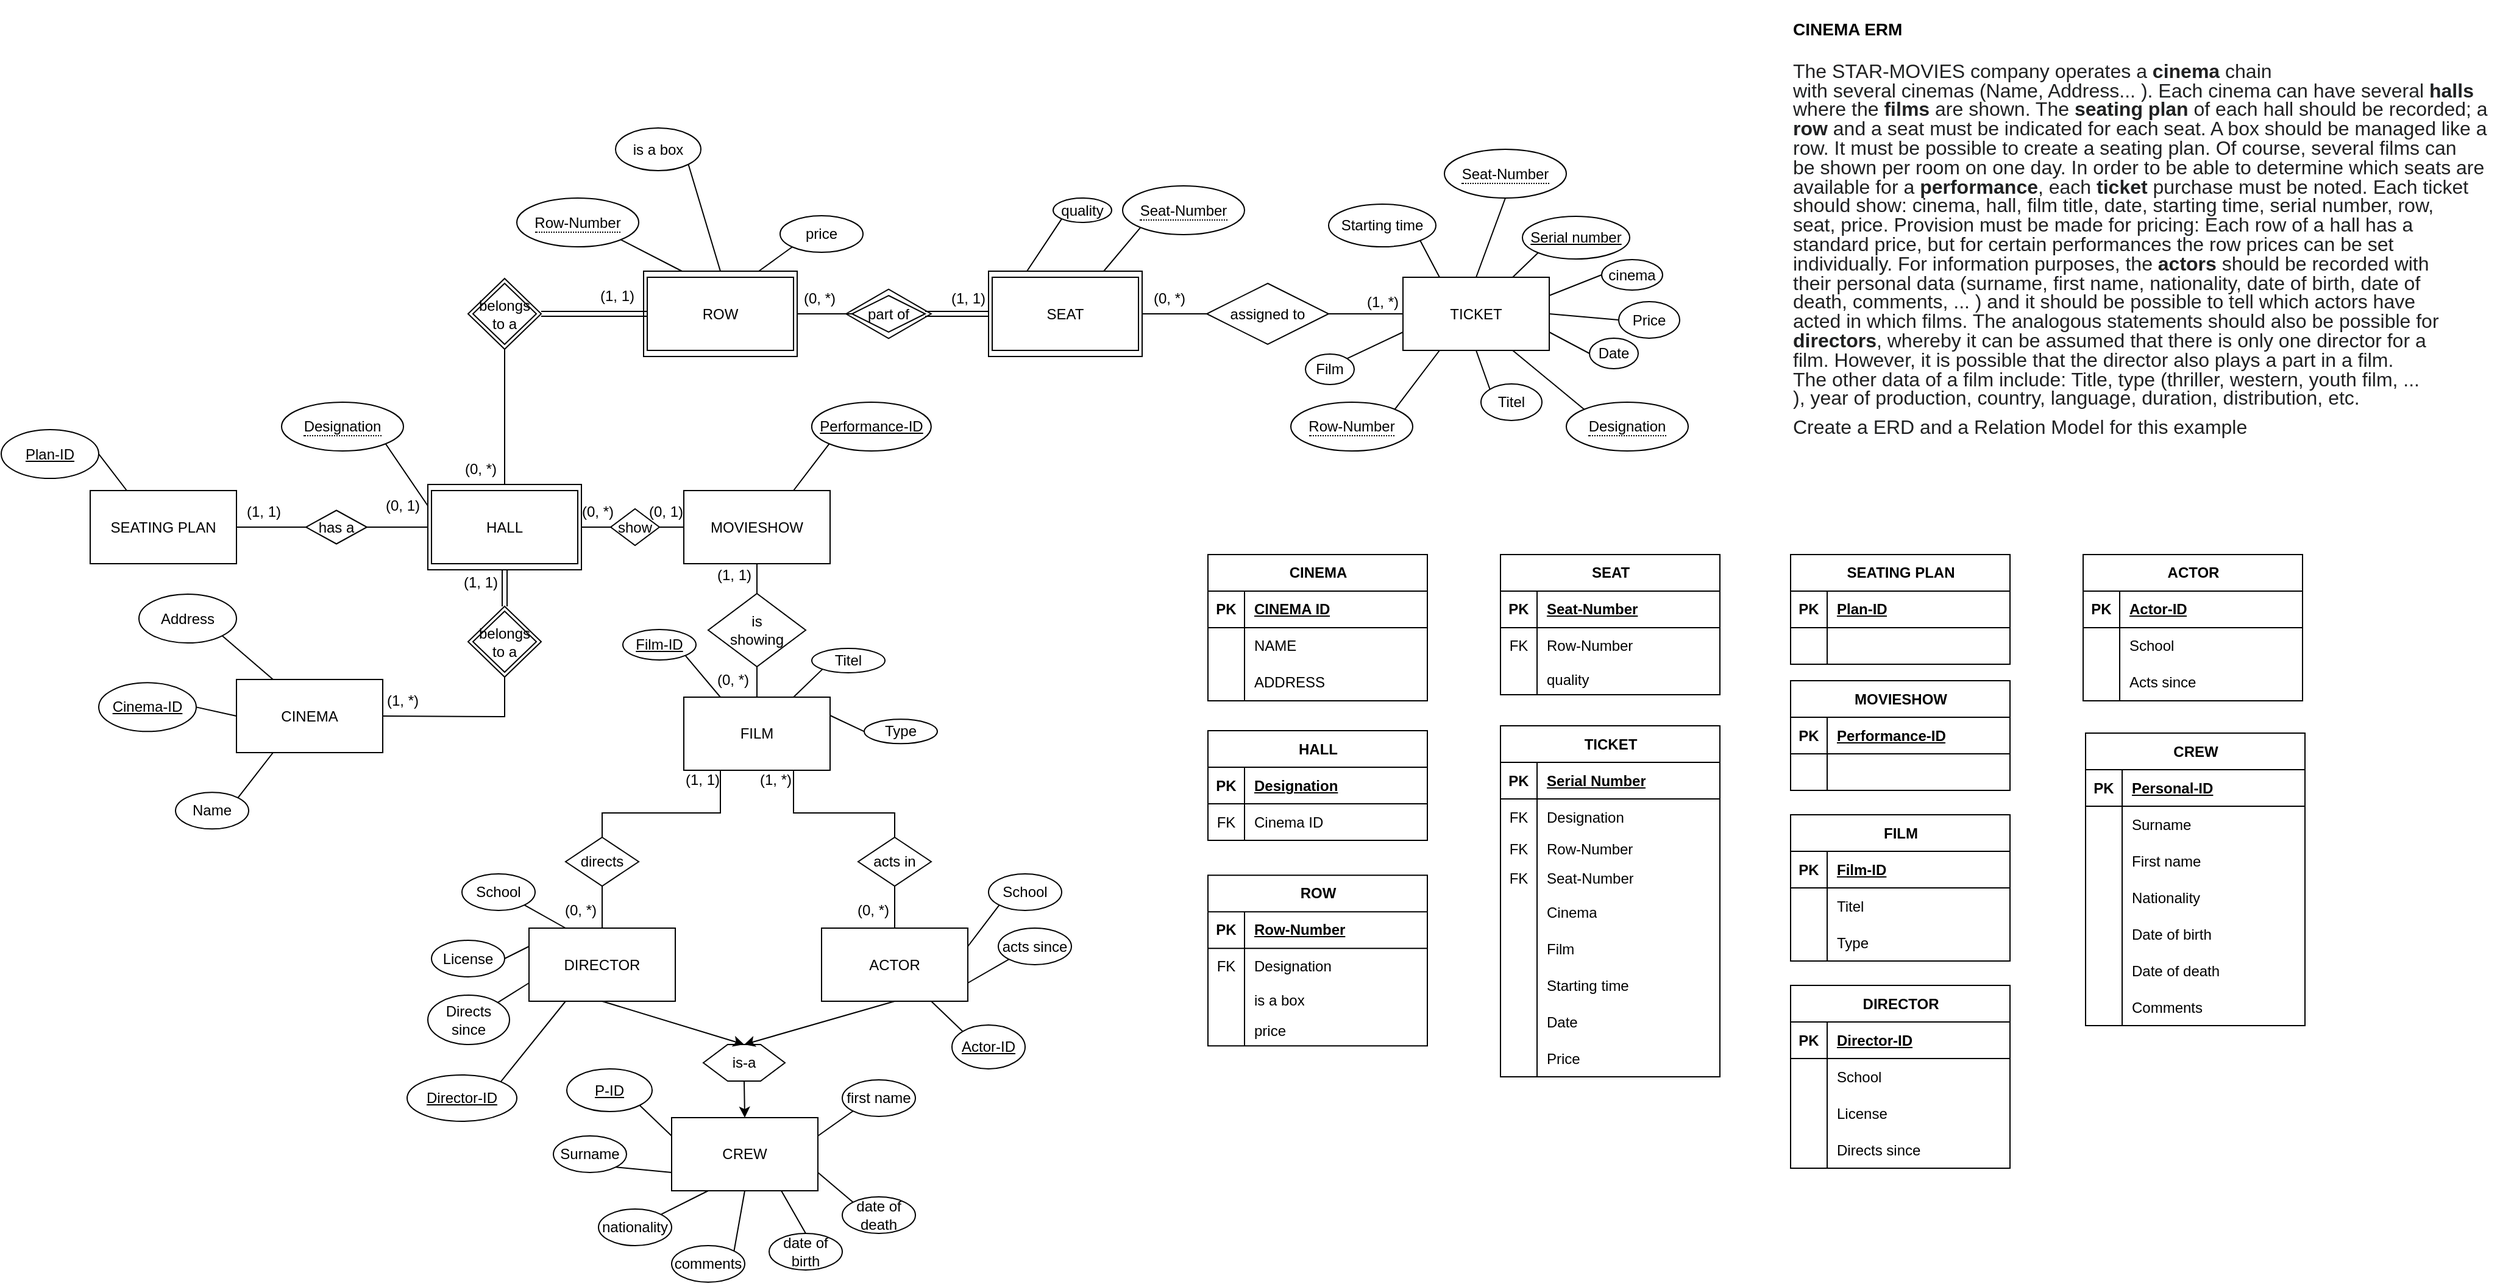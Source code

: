 <mxfile version="24.7.7">
  <diagram name="Seite-1" id="-tbs9R99MU5sMYvW19ob">
    <mxGraphModel dx="2604" dy="1416" grid="0" gridSize="10" guides="1" tooltips="1" connect="1" arrows="1" fold="1" page="0" pageScale="1" pageWidth="1654" pageHeight="1169" math="0" shadow="0">
      <root>
        <mxCell id="0" />
        <mxCell id="1" parent="0" />
        <mxCell id="v5bdnCkCeKgytWKSB4Py-86" value="" style="html=1;whiteSpace=wrap;aspect=fixed;shape=isoRectangle;" parent="1" vertex="1">
          <mxGeometry x="963.09" y="311.55" width="69.83" height="41.9" as="geometry" />
        </mxCell>
        <mxCell id="v5bdnCkCeKgytWKSB4Py-83" value="" style="rounded=0;whiteSpace=wrap;html=1;" parent="1" vertex="1">
          <mxGeometry x="1080" y="297.5" width="126" height="70" as="geometry" />
        </mxCell>
        <mxCell id="v5bdnCkCeKgytWKSB4Py-82" value="" style="rounded=0;whiteSpace=wrap;html=1;" parent="1" vertex="1">
          <mxGeometry x="797" y="297.5" width="126" height="70" as="geometry" />
        </mxCell>
        <mxCell id="v5bdnCkCeKgytWKSB4Py-19" value="" style="rounded=0;whiteSpace=wrap;html=1;" parent="1" vertex="1">
          <mxGeometry x="620" y="472.5" width="126" height="70" as="geometry" />
        </mxCell>
        <mxCell id="GuMBQw5mWaE-lglOih7J-1" value="&lt;h1 style=&quot;margin-top: 0px;&quot;&gt;&lt;font style=&quot;font-size: 14px;&quot;&gt;CINEMA ERM&lt;/font&gt;&lt;/h1&gt;&lt;p style=&quot;margin-top:6.0pt;margin-right:0cm;margin-bottom:6.0pt;&lt;br/&gt;margin-left:0cm;text-align:justify;line-height:115%&quot; class=&quot;MsoNormal&quot;&gt;&lt;span style=&quot;line-height: 115%; font-family: Arial, sans-serif; color: rgb(32, 33, 34);&quot; lang=&quot;EN-US&quot;&gt;&lt;font size=&quot;3&quot; style=&quot;&quot;&gt;The STAR-MOVIES company operates a&lt;b&gt; cinema&lt;/b&gt; chain&lt;br&gt;with several cinemas (Name, Address... ). Each cinema can have several &lt;b&gt;halls&lt;/b&gt;&lt;br&gt;where the &lt;b&gt;films&lt;/b&gt; are shown. The &lt;b&gt;seating plan&lt;/b&gt; of each hall should be recorded; a&lt;br&gt;&lt;b&gt;row&lt;/b&gt; and a seat must be indicated for each seat. A box should be managed like a&lt;br&gt;row. It must be possible to create a seating plan. Of course, several films can&lt;br&gt;be shown per room on one day. In order to be able to determine which seats are&lt;br&gt;available for a &lt;b&gt;performance&lt;/b&gt;, each &lt;b&gt;ticket&lt;/b&gt; purchase must be noted. Each ticket&lt;br&gt;should show: cinema, hall, film title, date, starting time, serial number, row,&lt;br&gt;seat, price. Provision must be made for pricing: Each row of a hall has a&lt;br&gt;standard price, but for certain performances the row prices can be set&lt;br&gt;individually. For information purposes, the &lt;b&gt;actors&lt;/b&gt; should be recorded with&lt;br&gt;their personal data (surname, first name, nationality, date of birth, date of&lt;br&gt;death, comments, ... ) and it should be possible to tell which actors have&lt;br&gt;acted in which films. The analogous statements should also be possible for&lt;br&gt;&lt;b&gt;directors&lt;/b&gt;, whereby it can be assumed that there is only one director for a&lt;br&gt;film. However, it is possible that the director also plays a part in a film.&lt;br&gt;The other data of a film include: Title, type (thriller, western, youth film, ...&lt;br&gt;), year of production, country, language, duration, distribution, etc.&lt;/font&gt;&lt;/span&gt;&lt;/p&gt;&lt;p style=&quot;margin-top:6.0pt;margin-right:0cm;margin-bottom:6.0pt;&lt;br/&gt;margin-left:0cm;text-align:justify;line-height:115%&quot; class=&quot;MsoNormal&quot;&gt;&lt;span style=&quot;line-height: 115%; font-family: Arial, sans-serif; color: rgb(32, 33, 34);&quot; lang=&quot;EN-US&quot;&gt;&lt;font size=&quot;3&quot; style=&quot;&quot;&gt;Create a ERD and a Relation Model for this example&lt;/font&gt;&lt;/span&gt;&lt;/p&gt;" style="text;html=1;whiteSpace=wrap;overflow=hidden;rounded=0;" parent="1" vertex="1">
          <mxGeometry x="1738" y="75" width="581" height="402.5" as="geometry" />
        </mxCell>
        <mxCell id="GuMBQw5mWaE-lglOih7J-2" value="CINEMA" style="rounded=0;whiteSpace=wrap;html=1;" parent="1" vertex="1">
          <mxGeometry x="463" y="632.5" width="120" height="60" as="geometry" />
        </mxCell>
        <mxCell id="GuMBQw5mWaE-lglOih7J-3" value="HALL" style="rounded=0;whiteSpace=wrap;html=1;" parent="1" vertex="1">
          <mxGeometry x="623" y="477.5" width="120" height="60" as="geometry" />
        </mxCell>
        <mxCell id="GuMBQw5mWaE-lglOih7J-4" value="ROW" style="rounded=0;whiteSpace=wrap;html=1;" parent="1" vertex="1">
          <mxGeometry x="800" y="302.5" width="120" height="60" as="geometry" />
        </mxCell>
        <mxCell id="GuMBQw5mWaE-lglOih7J-5" value="SEAT" style="rounded=0;whiteSpace=wrap;html=1;" parent="1" vertex="1">
          <mxGeometry x="1083" y="302.5" width="120" height="60" as="geometry" />
        </mxCell>
        <mxCell id="GuMBQw5mWaE-lglOih7J-9" value="part of" style="rhombus;whiteSpace=wrap;html=1;" parent="1" vertex="1">
          <mxGeometry x="968" y="317.5" width="60" height="30" as="geometry" />
        </mxCell>
        <mxCell id="GuMBQw5mWaE-lglOih7J-14" value="is&lt;br&gt;showing" style="rhombus;whiteSpace=wrap;html=1;" parent="1" vertex="1">
          <mxGeometry x="850" y="562" width="80" height="60" as="geometry" />
        </mxCell>
        <mxCell id="GuMBQw5mWaE-lglOih7J-19" value="ACTOR" style="rounded=0;whiteSpace=wrap;html=1;" parent="1" vertex="1">
          <mxGeometry x="943" y="836.5" width="120" height="60" as="geometry" />
        </mxCell>
        <mxCell id="GuMBQw5mWaE-lglOih7J-20" value="DIRECTOR" style="rounded=0;whiteSpace=wrap;html=1;" parent="1" vertex="1">
          <mxGeometry x="703" y="836.5" width="120" height="60" as="geometry" />
        </mxCell>
        <mxCell id="GuMBQw5mWaE-lglOih7J-22" value="TICKET" style="whiteSpace=wrap;html=1;" parent="1" vertex="1">
          <mxGeometry x="1420" y="302.5" width="120" height="60" as="geometry" />
        </mxCell>
        <mxCell id="GuMBQw5mWaE-lglOih7J-23" value="FILM" style="whiteSpace=wrap;html=1;" parent="1" vertex="1">
          <mxGeometry x="830" y="647" width="120" height="60" as="geometry" />
        </mxCell>
        <mxCell id="GuMBQw5mWaE-lglOih7J-24" value="directs" style="rhombus;whiteSpace=wrap;html=1;" parent="1" vertex="1">
          <mxGeometry x="733" y="762" width="60" height="40" as="geometry" />
        </mxCell>
        <mxCell id="GuMBQw5mWaE-lglOih7J-25" value="acts in" style="rhombus;whiteSpace=wrap;html=1;" parent="1" vertex="1">
          <mxGeometry x="973" y="762" width="60" height="40" as="geometry" />
        </mxCell>
        <mxCell id="GuMBQw5mWaE-lglOih7J-26" value="" style="endArrow=none;html=1;rounded=0;entryX=0.5;entryY=1;entryDx=0;entryDy=0;exitX=0.5;exitY=0;exitDx=0;exitDy=0;" parent="1" source="GuMBQw5mWaE-lglOih7J-20" target="GuMBQw5mWaE-lglOih7J-24" edge="1">
          <mxGeometry width="50" height="50" relative="1" as="geometry">
            <mxPoint x="743" y="792" as="sourcePoint" />
            <mxPoint x="763" y="802" as="targetPoint" />
          </mxGeometry>
        </mxCell>
        <mxCell id="GuMBQw5mWaE-lglOih7J-27" value="" style="endArrow=none;html=1;rounded=0;entryX=0.5;entryY=0;entryDx=0;entryDy=0;exitX=0.5;exitY=1;exitDx=0;exitDy=0;" parent="1" source="GuMBQw5mWaE-lglOih7J-25" target="GuMBQw5mWaE-lglOih7J-19" edge="1">
          <mxGeometry width="50" height="50" relative="1" as="geometry">
            <mxPoint x="1003" y="802" as="sourcePoint" />
            <mxPoint x="1003" y="732" as="targetPoint" />
          </mxGeometry>
        </mxCell>
        <mxCell id="GuMBQw5mWaE-lglOih7J-29" value="" style="endArrow=none;html=1;rounded=0;exitX=0.5;exitY=1;exitDx=0;exitDy=0;entryX=0.5;entryY=0;entryDx=0;entryDy=0;" parent="1" source="GuMBQw5mWaE-lglOih7J-14" target="GuMBQw5mWaE-lglOih7J-23" edge="1">
          <mxGeometry width="50" height="50" relative="1" as="geometry">
            <mxPoint x="810" y="707" as="sourcePoint" />
            <mxPoint x="830" y="677" as="targetPoint" />
          </mxGeometry>
        </mxCell>
        <mxCell id="GuMBQw5mWaE-lglOih7J-37" value="" style="endArrow=none;html=1;rounded=0;entryX=0;entryY=0.5;entryDx=0;entryDy=0;exitX=1;exitY=0.5;exitDx=0;exitDy=0;shape=link;" parent="1" source="GuMBQw5mWaE-lglOih7J-9" target="v5bdnCkCeKgytWKSB4Py-83" edge="1">
          <mxGeometry width="50" height="50" relative="1" as="geometry">
            <mxPoint x="1590" y="362.5" as="sourcePoint" />
            <mxPoint x="923" y="537.5" as="targetPoint" />
          </mxGeometry>
        </mxCell>
        <mxCell id="GuMBQw5mWaE-lglOih7J-39" value="assigned to" style="rhombus;whiteSpace=wrap;html=1;" parent="1" vertex="1">
          <mxGeometry x="1259" y="307.5" width="100" height="50" as="geometry" />
        </mxCell>
        <mxCell id="GuMBQw5mWaE-lglOih7J-49" value="&lt;u&gt;Cinema-ID&lt;/u&gt;" style="ellipse;whiteSpace=wrap;html=1;" parent="1" vertex="1">
          <mxGeometry x="350" y="635.18" width="80" height="40" as="geometry" />
        </mxCell>
        <mxCell id="GuMBQw5mWaE-lglOih7J-50" value="Address" style="ellipse;whiteSpace=wrap;html=1;" parent="1" vertex="1">
          <mxGeometry x="383" y="562.5" width="80" height="40" as="geometry" />
        </mxCell>
        <mxCell id="GuMBQw5mWaE-lglOih7J-51" value="Name" style="ellipse;whiteSpace=wrap;html=1;" parent="1" vertex="1">
          <mxGeometry x="413" y="725.18" width="60" height="30" as="geometry" />
        </mxCell>
        <mxCell id="GuMBQw5mWaE-lglOih7J-52" value="" style="endArrow=none;html=1;rounded=0;exitX=1;exitY=0.5;exitDx=0;exitDy=0;entryX=0;entryY=0.5;entryDx=0;entryDy=0;" parent="1" source="GuMBQw5mWaE-lglOih7J-49" target="GuMBQw5mWaE-lglOih7J-2" edge="1">
          <mxGeometry width="50" height="50" relative="1" as="geometry">
            <mxPoint x="443" y="635.18" as="sourcePoint" />
            <mxPoint x="463" y="605.18" as="targetPoint" />
          </mxGeometry>
        </mxCell>
        <mxCell id="GuMBQw5mWaE-lglOih7J-56" value="" style="endArrow=none;html=1;rounded=0;entryX=1;entryY=1;entryDx=0;entryDy=0;exitX=0.25;exitY=0;exitDx=0;exitDy=0;" parent="1" source="GuMBQw5mWaE-lglOih7J-2" target="GuMBQw5mWaE-lglOih7J-50" edge="1">
          <mxGeometry width="50" height="50" relative="1" as="geometry">
            <mxPoint x="523" y="625.18" as="sourcePoint" />
            <mxPoint x="461.284" y="599.822" as="targetPoint" />
          </mxGeometry>
        </mxCell>
        <mxCell id="GuMBQw5mWaE-lglOih7J-57" value="" style="endArrow=none;html=1;rounded=0;entryX=0.25;entryY=1;entryDx=0;entryDy=0;exitX=1;exitY=0;exitDx=0;exitDy=0;" parent="1" source="GuMBQw5mWaE-lglOih7J-51" target="GuMBQw5mWaE-lglOih7J-2" edge="1">
          <mxGeometry width="50" height="50" relative="1" as="geometry">
            <mxPoint x="453" y="745.18" as="sourcePoint" />
            <mxPoint x="503" y="695.18" as="targetPoint" />
          </mxGeometry>
        </mxCell>
        <mxCell id="GuMBQw5mWaE-lglOih7J-62" value="acts since" style="ellipse;whiteSpace=wrap;html=1;" parent="1" vertex="1">
          <mxGeometry x="1088" y="836.5" width="60" height="30" as="geometry" />
        </mxCell>
        <mxCell id="GuMBQw5mWaE-lglOih7J-69" value="" style="endArrow=none;html=1;rounded=0;entryX=1;entryY=0.75;entryDx=0;entryDy=0;exitX=0;exitY=1;exitDx=0;exitDy=0;" parent="1" source="GuMBQw5mWaE-lglOih7J-62" target="GuMBQw5mWaE-lglOih7J-19" edge="1">
          <mxGeometry width="50" height="50" relative="1" as="geometry">
            <mxPoint x="1023" y="946.5" as="sourcePoint" />
            <mxPoint x="1073" y="896.5" as="targetPoint" />
          </mxGeometry>
        </mxCell>
        <mxCell id="GuMBQw5mWaE-lglOih7J-70" value="School" style="ellipse;whiteSpace=wrap;html=1;" parent="1" vertex="1">
          <mxGeometry x="648" y="792" width="60" height="30" as="geometry" />
        </mxCell>
        <mxCell id="GuMBQw5mWaE-lglOih7J-71" value="License" style="ellipse;whiteSpace=wrap;html=1;" parent="1" vertex="1">
          <mxGeometry x="623" y="846.5" width="60" height="30" as="geometry" />
        </mxCell>
        <mxCell id="GuMBQw5mWaE-lglOih7J-72" value="Directs since" style="ellipse;whiteSpace=wrap;html=1;" parent="1" vertex="1">
          <mxGeometry x="620" y="891.5" width="67" height="40.5" as="geometry" />
        </mxCell>
        <mxCell id="GuMBQw5mWaE-lglOih7J-77" value="" style="endArrow=none;html=1;rounded=0;exitX=1;exitY=0.5;exitDx=0;exitDy=0;entryX=0;entryY=0.25;entryDx=0;entryDy=0;" parent="1" source="GuMBQw5mWaE-lglOih7J-71" target="GuMBQw5mWaE-lglOih7J-20" edge="1">
          <mxGeometry width="50" height="50" relative="1" as="geometry">
            <mxPoint x="720" y="886.5" as="sourcePoint" />
            <mxPoint x="770" y="836.5" as="targetPoint" />
          </mxGeometry>
        </mxCell>
        <mxCell id="GuMBQw5mWaE-lglOih7J-78" value="" style="endArrow=none;html=1;rounded=0;exitX=1;exitY=1;exitDx=0;exitDy=0;entryX=0.25;entryY=0;entryDx=0;entryDy=0;" parent="1" source="GuMBQw5mWaE-lglOih7J-70" target="GuMBQw5mWaE-lglOih7J-20" edge="1">
          <mxGeometry width="50" height="50" relative="1" as="geometry">
            <mxPoint x="683" y="836.5" as="sourcePoint" />
            <mxPoint x="733" y="786.5" as="targetPoint" />
          </mxGeometry>
        </mxCell>
        <mxCell id="GuMBQw5mWaE-lglOih7J-79" value="" style="endArrow=none;html=1;rounded=0;exitX=1;exitY=0;exitDx=0;exitDy=0;entryX=0;entryY=0.75;entryDx=0;entryDy=0;" parent="1" source="GuMBQw5mWaE-lglOih7J-72" target="GuMBQw5mWaE-lglOih7J-20" edge="1">
          <mxGeometry width="50" height="50" relative="1" as="geometry">
            <mxPoint x="721.724" y="901.155" as="sourcePoint" />
            <mxPoint x="780" y="866.5" as="targetPoint" />
          </mxGeometry>
        </mxCell>
        <mxCell id="GuMBQw5mWaE-lglOih7J-83" value="Titel" style="ellipse;whiteSpace=wrap;html=1;" parent="1" vertex="1">
          <mxGeometry x="935" y="607" width="60" height="20" as="geometry" />
        </mxCell>
        <mxCell id="GuMBQw5mWaE-lglOih7J-84" value="&lt;u&gt;Film-ID&lt;/u&gt;" style="ellipse;whiteSpace=wrap;html=1;" parent="1" vertex="1">
          <mxGeometry x="780" y="591.5" width="60" height="25" as="geometry" />
        </mxCell>
        <mxCell id="GuMBQw5mWaE-lglOih7J-85" value="" style="endArrow=none;html=1;rounded=0;entryX=1;entryY=1;entryDx=0;entryDy=0;exitX=0.25;exitY=0;exitDx=0;exitDy=0;" parent="1" source="GuMBQw5mWaE-lglOih7J-23" target="GuMBQw5mWaE-lglOih7J-84" edge="1">
          <mxGeometry width="50" height="50" relative="1" as="geometry">
            <mxPoint x="810" y="657" as="sourcePoint" />
            <mxPoint x="860" y="607" as="targetPoint" />
          </mxGeometry>
        </mxCell>
        <mxCell id="GuMBQw5mWaE-lglOih7J-86" value="" style="endArrow=none;html=1;rounded=0;exitX=0.75;exitY=0;exitDx=0;exitDy=0;entryX=0;entryY=1;entryDx=0;entryDy=0;" parent="1" source="GuMBQw5mWaE-lglOih7J-23" target="GuMBQw5mWaE-lglOih7J-83" edge="1">
          <mxGeometry width="50" height="50" relative="1" as="geometry">
            <mxPoint x="930" y="647" as="sourcePoint" />
            <mxPoint x="980" y="597" as="targetPoint" />
          </mxGeometry>
        </mxCell>
        <mxCell id="GuMBQw5mWaE-lglOih7J-93" value="is a box" style="ellipse;whiteSpace=wrap;html=1;" parent="1" vertex="1">
          <mxGeometry x="774" y="180" width="70" height="35" as="geometry" />
        </mxCell>
        <mxCell id="GuMBQw5mWaE-lglOih7J-97" value="&lt;u&gt;Serial number&lt;/u&gt;" style="ellipse;whiteSpace=wrap;html=1;" parent="1" vertex="1">
          <mxGeometry x="1518" y="252.5" width="88" height="35" as="geometry" />
        </mxCell>
        <mxCell id="GuMBQw5mWaE-lglOih7J-98" value="" style="endArrow=none;html=1;rounded=0;exitX=0.75;exitY=0;exitDx=0;exitDy=0;entryX=0;entryY=1;entryDx=0;entryDy=0;" parent="1" source="GuMBQw5mWaE-lglOih7J-22" target="GuMBQw5mWaE-lglOih7J-97" edge="1">
          <mxGeometry width="50" height="50" relative="1" as="geometry">
            <mxPoint x="1488" y="307.5" as="sourcePoint" />
            <mxPoint x="1538" y="257.5" as="targetPoint" />
          </mxGeometry>
        </mxCell>
        <mxCell id="GuMBQw5mWaE-lglOih7J-99" value="cinema" style="ellipse;whiteSpace=wrap;html=1;" parent="1" vertex="1">
          <mxGeometry x="1583" y="288" width="50" height="25" as="geometry" />
        </mxCell>
        <mxCell id="GuMBQw5mWaE-lglOih7J-100" value="" style="endArrow=none;html=1;rounded=0;exitX=1;exitY=0.25;exitDx=0;exitDy=0;entryX=0;entryY=0.5;entryDx=0;entryDy=0;" parent="1" source="GuMBQw5mWaE-lglOih7J-22" target="GuMBQw5mWaE-lglOih7J-99" edge="1">
          <mxGeometry width="50" height="50" relative="1" as="geometry">
            <mxPoint x="1568" y="417.5" as="sourcePoint" />
            <mxPoint x="1618" y="367.5" as="targetPoint" />
          </mxGeometry>
        </mxCell>
        <mxCell id="GuMBQw5mWaE-lglOih7J-101" value="Date" style="ellipse;whiteSpace=wrap;html=1;" parent="1" vertex="1">
          <mxGeometry x="1573" y="352.5" width="40" height="25" as="geometry" />
        </mxCell>
        <mxCell id="GuMBQw5mWaE-lglOih7J-102" value="" style="endArrow=none;html=1;rounded=0;exitX=1;exitY=0.75;exitDx=0;exitDy=0;entryX=0;entryY=0.5;entryDx=0;entryDy=0;" parent="1" source="GuMBQw5mWaE-lglOih7J-22" target="GuMBQw5mWaE-lglOih7J-101" edge="1">
          <mxGeometry width="50" height="50" relative="1" as="geometry">
            <mxPoint x="1538" y="437.5" as="sourcePoint" />
            <mxPoint x="1588" y="387.5" as="targetPoint" />
          </mxGeometry>
        </mxCell>
        <mxCell id="GuMBQw5mWaE-lglOih7J-104" value="" style="endArrow=none;html=1;rounded=0;entryX=0.75;entryY=1;entryDx=0;entryDy=0;exitX=0;exitY=0;exitDx=0;exitDy=0;" parent="1" source="-cBnB8ixPDU9ikC6TUo1-8" target="GuMBQw5mWaE-lglOih7J-22" edge="1">
          <mxGeometry width="50" height="50" relative="1" as="geometry">
            <mxPoint x="1553.7" y="401.261" as="sourcePoint" />
            <mxPoint x="1538" y="387.5" as="targetPoint" />
          </mxGeometry>
        </mxCell>
        <mxCell id="GuMBQw5mWaE-lglOih7J-105" value="Film" style="ellipse;whiteSpace=wrap;html=1;" parent="1" vertex="1">
          <mxGeometry x="1340" y="365.5" width="40" height="25" as="geometry" />
        </mxCell>
        <mxCell id="GuMBQw5mWaE-lglOih7J-106" value="" style="endArrow=none;html=1;rounded=0;entryX=0;entryY=0.75;entryDx=0;entryDy=0;exitX=1;exitY=0;exitDx=0;exitDy=0;" parent="1" source="GuMBQw5mWaE-lglOih7J-105" target="GuMBQw5mWaE-lglOih7J-22" edge="1">
          <mxGeometry width="50" height="50" relative="1" as="geometry">
            <mxPoint x="1428" y="437.5" as="sourcePoint" />
            <mxPoint x="1478" y="387.5" as="targetPoint" />
          </mxGeometry>
        </mxCell>
        <mxCell id="GuMBQw5mWaE-lglOih7J-109" value="Price" style="ellipse;whiteSpace=wrap;html=1;" parent="1" vertex="1">
          <mxGeometry x="1597" y="322.5" width="50" height="30" as="geometry" />
        </mxCell>
        <mxCell id="GuMBQw5mWaE-lglOih7J-110" value="Titel" style="ellipse;whiteSpace=wrap;html=1;" parent="1" vertex="1">
          <mxGeometry x="1484" y="390" width="50" height="30" as="geometry" />
        </mxCell>
        <mxCell id="GuMBQw5mWaE-lglOih7J-112" value="Starting time" style="ellipse;whiteSpace=wrap;html=1;" parent="1" vertex="1">
          <mxGeometry x="1359" y="242.5" width="88" height="35" as="geometry" />
        </mxCell>
        <mxCell id="GuMBQw5mWaE-lglOih7J-113" value="" style="endArrow=none;html=1;rounded=0;exitX=1;exitY=1;exitDx=0;exitDy=0;entryX=0.25;entryY=0;entryDx=0;entryDy=0;" parent="1" source="GuMBQw5mWaE-lglOih7J-112" target="GuMBQw5mWaE-lglOih7J-22" edge="1">
          <mxGeometry width="50" height="50" relative="1" as="geometry">
            <mxPoint x="1468" y="287.5" as="sourcePoint" />
            <mxPoint x="1518" y="237.5" as="targetPoint" />
          </mxGeometry>
        </mxCell>
        <mxCell id="GuMBQw5mWaE-lglOih7J-114" value="" style="endArrow=none;html=1;rounded=0;exitX=1;exitY=0;exitDx=0;exitDy=0;entryX=0.25;entryY=1;entryDx=0;entryDy=0;" parent="1" source="-cBnB8ixPDU9ikC6TUo1-7" target="GuMBQw5mWaE-lglOih7J-22" edge="1">
          <mxGeometry width="50" height="50" relative="1" as="geometry">
            <mxPoint x="1425.812" y="396.975" as="sourcePoint" />
            <mxPoint x="1488" y="417.5" as="targetPoint" />
          </mxGeometry>
        </mxCell>
        <mxCell id="GuMBQw5mWaE-lglOih7J-115" value="" style="endArrow=none;html=1;rounded=0;exitX=0.5;exitY=0;exitDx=0;exitDy=0;entryX=0.5;entryY=1;entryDx=0;entryDy=0;" parent="1" source="GuMBQw5mWaE-lglOih7J-22" target="-cBnB8ixPDU9ikC6TUo1-9" edge="1">
          <mxGeometry width="50" height="50" relative="1" as="geometry">
            <mxPoint x="1458" y="307.5" as="sourcePoint" />
            <mxPoint x="1480" y="277.5" as="targetPoint" />
          </mxGeometry>
        </mxCell>
        <mxCell id="GuMBQw5mWaE-lglOih7J-116" value="" style="endArrow=none;html=1;rounded=0;entryX=0;entryY=0.5;entryDx=0;entryDy=0;exitX=1;exitY=0.5;exitDx=0;exitDy=0;" parent="1" source="GuMBQw5mWaE-lglOih7J-22" target="GuMBQw5mWaE-lglOih7J-109" edge="1">
          <mxGeometry width="50" height="50" relative="1" as="geometry">
            <mxPoint x="1168" y="427.5" as="sourcePoint" />
            <mxPoint x="1218" y="377.5" as="targetPoint" />
          </mxGeometry>
        </mxCell>
        <mxCell id="GuMBQw5mWaE-lglOih7J-117" value="" style="endArrow=none;html=1;rounded=0;exitX=0;exitY=0;exitDx=0;exitDy=0;entryX=0.5;entryY=1;entryDx=0;entryDy=0;" parent="1" source="GuMBQw5mWaE-lglOih7J-110" target="GuMBQw5mWaE-lglOih7J-22" edge="1">
          <mxGeometry width="50" height="50" relative="1" as="geometry">
            <mxPoint x="1478" y="407.5" as="sourcePoint" />
            <mxPoint x="1528" y="357.5" as="targetPoint" />
          </mxGeometry>
        </mxCell>
        <mxCell id="v5bdnCkCeKgytWKSB4Py-1" value="price" style="ellipse;whiteSpace=wrap;html=1;" parent="1" vertex="1">
          <mxGeometry x="909" y="252" width="68" height="30" as="geometry" />
        </mxCell>
        <mxCell id="v5bdnCkCeKgytWKSB4Py-3" value="quality" style="ellipse;whiteSpace=wrap;html=1;" parent="1" vertex="1">
          <mxGeometry x="1133" y="237.5" width="48" height="20" as="geometry" />
        </mxCell>
        <mxCell id="v5bdnCkCeKgytWKSB4Py-5" value="" style="endArrow=none;html=1;rounded=0;entryX=0;entryY=1;entryDx=0;entryDy=0;exitX=0.25;exitY=0;exitDx=0;exitDy=0;" parent="1" source="v5bdnCkCeKgytWKSB4Py-83" target="v5bdnCkCeKgytWKSB4Py-3" edge="1">
          <mxGeometry width="50" height="50" relative="1" as="geometry">
            <mxPoint x="1110" y="292.5" as="sourcePoint" />
            <mxPoint x="1524" y="32.5" as="targetPoint" />
          </mxGeometry>
        </mxCell>
        <mxCell id="v5bdnCkCeKgytWKSB4Py-6" value="" style="endArrow=none;html=1;rounded=0;exitX=0.75;exitY=0;exitDx=0;exitDy=0;entryX=0;entryY=1;entryDx=0;entryDy=0;" parent="1" source="v5bdnCkCeKgytWKSB4Py-82" target="v5bdnCkCeKgytWKSB4Py-1" edge="1">
          <mxGeometry width="50" height="50" relative="1" as="geometry">
            <mxPoint x="1356" y="-17.5" as="sourcePoint" />
            <mxPoint x="1579" y="-27.5" as="targetPoint" />
          </mxGeometry>
        </mxCell>
        <mxCell id="v5bdnCkCeKgytWKSB4Py-9" value="" style="endArrow=none;html=1;rounded=0;entryX=0;entryY=0.5;entryDx=0;entryDy=0;exitX=1;exitY=0.5;exitDx=0;exitDy=0;" parent="1" source="v5bdnCkCeKgytWKSB4Py-82" target="GuMBQw5mWaE-lglOih7J-9" edge="1">
          <mxGeometry width="50" height="50" relative="1" as="geometry">
            <mxPoint x="920" y="332.5" as="sourcePoint" />
            <mxPoint x="780" y="477.5" as="targetPoint" />
          </mxGeometry>
        </mxCell>
        <mxCell id="v5bdnCkCeKgytWKSB4Py-13" value="" style="endArrow=none;html=1;rounded=0;entryX=0;entryY=0.5;entryDx=0;entryDy=0;exitX=1;exitY=0.5;exitDx=0;exitDy=0;shape=link;" parent="1" source="v5bdnCkCeKgytWKSB4Py-98" target="GuMBQw5mWaE-lglOih7J-4" edge="1">
          <mxGeometry width="50" height="50" relative="1" as="geometry">
            <mxPoint x="718" y="332.5" as="sourcePoint" />
            <mxPoint x="820" y="467.5" as="targetPoint" />
          </mxGeometry>
        </mxCell>
        <mxCell id="v5bdnCkCeKgytWKSB4Py-14" value="" style="endArrow=none;html=1;rounded=0;entryX=0.5;entryY=1;entryDx=0;entryDy=0;exitX=0.5;exitY=0;exitDx=0;exitDy=0;" parent="1" source="v5bdnCkCeKgytWKSB4Py-19" target="v5bdnCkCeKgytWKSB4Py-98" edge="1">
          <mxGeometry width="50" height="50" relative="1" as="geometry">
            <mxPoint x="660" y="447.5" as="sourcePoint" />
            <mxPoint x="683" y="357.5" as="targetPoint" />
          </mxGeometry>
        </mxCell>
        <mxCell id="v5bdnCkCeKgytWKSB4Py-17" value="(1, 1)" style="text;html=1;align=center;verticalAlign=middle;resizable=0;points=[];autosize=1;strokeColor=none;fillColor=none;" parent="1" vertex="1">
          <mxGeometry x="1038" y="305" width="50" height="30" as="geometry" />
        </mxCell>
        <mxCell id="v5bdnCkCeKgytWKSB4Py-18" value="(1, *)" style="text;html=1;align=center;verticalAlign=middle;resizable=0;points=[];autosize=1;strokeColor=none;fillColor=none;" parent="1" vertex="1">
          <mxGeometry x="574" y="635.18" width="50" height="30" as="geometry" />
        </mxCell>
        <mxCell id="v5bdnCkCeKgytWKSB4Py-24" value="CREW" style="rounded=0;whiteSpace=wrap;html=1;" parent="1" vertex="1">
          <mxGeometry x="820" y="992" width="120" height="60" as="geometry" />
        </mxCell>
        <mxCell id="v5bdnCkCeKgytWKSB4Py-26" value="Surname" style="ellipse;whiteSpace=wrap;html=1;" parent="1" vertex="1">
          <mxGeometry x="723" y="1007" width="60" height="30" as="geometry" />
        </mxCell>
        <mxCell id="v5bdnCkCeKgytWKSB4Py-27" value="first name" style="ellipse;whiteSpace=wrap;html=1;" parent="1" vertex="1">
          <mxGeometry x="960" y="961" width="60" height="30" as="geometry" />
        </mxCell>
        <mxCell id="v5bdnCkCeKgytWKSB4Py-28" value="nationality" style="ellipse;whiteSpace=wrap;html=1;" parent="1" vertex="1">
          <mxGeometry x="760" y="1067" width="60" height="30" as="geometry" />
        </mxCell>
        <mxCell id="v5bdnCkCeKgytWKSB4Py-29" value="date of birth" style="ellipse;whiteSpace=wrap;html=1;" parent="1" vertex="1">
          <mxGeometry x="900" y="1087" width="60" height="30" as="geometry" />
        </mxCell>
        <mxCell id="v5bdnCkCeKgytWKSB4Py-30" value="date of death" style="ellipse;whiteSpace=wrap;html=1;" parent="1" vertex="1">
          <mxGeometry x="960" y="1057" width="60" height="30" as="geometry" />
        </mxCell>
        <mxCell id="v5bdnCkCeKgytWKSB4Py-31" value="comments" style="ellipse;whiteSpace=wrap;html=1;" parent="1" vertex="1">
          <mxGeometry x="820" y="1097" width="60" height="30" as="geometry" />
        </mxCell>
        <mxCell id="v5bdnCkCeKgytWKSB4Py-32" value="" style="endArrow=none;html=1;rounded=0;exitX=0;exitY=0.75;exitDx=0;exitDy=0;entryX=1;entryY=1;entryDx=0;entryDy=0;" parent="1" source="v5bdnCkCeKgytWKSB4Py-24" target="v5bdnCkCeKgytWKSB4Py-26" edge="1">
          <mxGeometry width="50" height="50" relative="1" as="geometry">
            <mxPoint x="940" y="937" as="sourcePoint" />
            <mxPoint x="990" y="887" as="targetPoint" />
          </mxGeometry>
        </mxCell>
        <mxCell id="v5bdnCkCeKgytWKSB4Py-33" value="" style="endArrow=none;html=1;rounded=0;exitX=1;exitY=0.25;exitDx=0;exitDy=0;entryX=0;entryY=1;entryDx=0;entryDy=0;" parent="1" source="v5bdnCkCeKgytWKSB4Py-24" target="v5bdnCkCeKgytWKSB4Py-27" edge="1">
          <mxGeometry width="50" height="50" relative="1" as="geometry">
            <mxPoint x="940" y="937" as="sourcePoint" />
            <mxPoint x="990" y="887" as="targetPoint" />
          </mxGeometry>
        </mxCell>
        <mxCell id="v5bdnCkCeKgytWKSB4Py-34" value="" style="endArrow=none;html=1;rounded=0;exitX=1;exitY=0;exitDx=0;exitDy=0;entryX=0.25;entryY=1;entryDx=0;entryDy=0;" parent="1" source="v5bdnCkCeKgytWKSB4Py-28" target="v5bdnCkCeKgytWKSB4Py-24" edge="1">
          <mxGeometry width="50" height="50" relative="1" as="geometry">
            <mxPoint x="940" y="937" as="sourcePoint" />
            <mxPoint x="990" y="887" as="targetPoint" />
          </mxGeometry>
        </mxCell>
        <mxCell id="v5bdnCkCeKgytWKSB4Py-35" value="" style="endArrow=none;html=1;rounded=0;entryX=0.5;entryY=1;entryDx=0;entryDy=0;exitX=1;exitY=0;exitDx=0;exitDy=0;" parent="1" source="v5bdnCkCeKgytWKSB4Py-31" target="v5bdnCkCeKgytWKSB4Py-24" edge="1">
          <mxGeometry width="50" height="50" relative="1" as="geometry">
            <mxPoint x="820" y="1117" as="sourcePoint" />
            <mxPoint x="870" y="1067" as="targetPoint" />
          </mxGeometry>
        </mxCell>
        <mxCell id="v5bdnCkCeKgytWKSB4Py-36" value="" style="endArrow=none;html=1;rounded=0;entryX=0.75;entryY=1;entryDx=0;entryDy=0;exitX=0.5;exitY=0;exitDx=0;exitDy=0;" parent="1" source="v5bdnCkCeKgytWKSB4Py-29" target="v5bdnCkCeKgytWKSB4Py-24" edge="1">
          <mxGeometry width="50" height="50" relative="1" as="geometry">
            <mxPoint x="870" y="1097" as="sourcePoint" />
            <mxPoint x="920" y="1047" as="targetPoint" />
          </mxGeometry>
        </mxCell>
        <mxCell id="v5bdnCkCeKgytWKSB4Py-37" value="" style="endArrow=none;html=1;rounded=0;entryX=1;entryY=0.75;entryDx=0;entryDy=0;exitX=0;exitY=0;exitDx=0;exitDy=0;" parent="1" source="v5bdnCkCeKgytWKSB4Py-30" target="v5bdnCkCeKgytWKSB4Py-24" edge="1">
          <mxGeometry width="50" height="50" relative="1" as="geometry">
            <mxPoint x="900" y="1097" as="sourcePoint" />
            <mxPoint x="950" y="1047" as="targetPoint" />
          </mxGeometry>
        </mxCell>
        <mxCell id="v5bdnCkCeKgytWKSB4Py-48" value="(1, 1)" style="text;html=1;align=center;verticalAlign=middle;resizable=0;points=[];autosize=1;strokeColor=none;fillColor=none;" parent="1" vertex="1">
          <mxGeometry x="846" y="532" width="50" height="30" as="geometry" />
        </mxCell>
        <mxCell id="v5bdnCkCeKgytWKSB4Py-49" value="(0, *)" style="text;html=1;align=center;verticalAlign=middle;resizable=0;points=[];autosize=1;strokeColor=none;fillColor=none;" parent="1" vertex="1">
          <mxGeometry x="845" y="617.5" width="50" height="30" as="geometry" />
        </mxCell>
        <mxCell id="v5bdnCkCeKgytWKSB4Py-53" value="(0, *)" style="text;html=1;align=center;verticalAlign=middle;resizable=0;points=[];autosize=1;strokeColor=none;fillColor=none;" parent="1" vertex="1">
          <mxGeometry x="916" y="305" width="50" height="30" as="geometry" />
        </mxCell>
        <mxCell id="v5bdnCkCeKgytWKSB4Py-55" value="&lt;u&gt;P-ID&lt;br&gt;&lt;/u&gt;" style="ellipse;whiteSpace=wrap;html=1;" parent="1" vertex="1">
          <mxGeometry x="734" y="952" width="70" height="35" as="geometry" />
        </mxCell>
        <mxCell id="v5bdnCkCeKgytWKSB4Py-56" value="" style="endArrow=none;html=1;rounded=0;exitX=1;exitY=1;exitDx=0;exitDy=0;entryX=0;entryY=0.25;entryDx=0;entryDy=0;" parent="1" source="v5bdnCkCeKgytWKSB4Py-55" target="v5bdnCkCeKgytWKSB4Py-24" edge="1">
          <mxGeometry width="50" height="50" relative="1" as="geometry">
            <mxPoint x="773" y="1027" as="sourcePoint" />
            <mxPoint x="823" y="977" as="targetPoint" />
          </mxGeometry>
        </mxCell>
        <mxCell id="v5bdnCkCeKgytWKSB4Py-59" value="(0, *)" style="text;html=1;align=center;verticalAlign=middle;resizable=0;points=[];autosize=1;strokeColor=none;fillColor=none;" parent="1" vertex="1">
          <mxGeometry x="1203" y="305" width="50" height="30" as="geometry" />
        </mxCell>
        <mxCell id="v5bdnCkCeKgytWKSB4Py-60" value="(1, 1)" style="text;html=1;align=center;verticalAlign=middle;resizable=0;points=[];autosize=1;strokeColor=none;fillColor=none;" parent="1" vertex="1">
          <mxGeometry x="750" y="302.5" width="50" height="30" as="geometry" />
        </mxCell>
        <mxCell id="v5bdnCkCeKgytWKSB4Py-62" value="(0, *)" style="text;html=1;align=center;verticalAlign=middle;resizable=0;points=[];autosize=1;strokeColor=none;fillColor=none;" parent="1" vertex="1">
          <mxGeometry x="638" y="445" width="50" height="30" as="geometry" />
        </mxCell>
        <mxCell id="v5bdnCkCeKgytWKSB4Py-64" value="" style="endArrow=none;html=1;rounded=0;exitX=1;exitY=1;exitDx=0;exitDy=0;entryX=0;entryY=0.25;entryDx=0;entryDy=0;" parent="1" source="v5bdnCkCeKgytWKSB4Py-94" target="v5bdnCkCeKgytWKSB4Py-19" edge="1">
          <mxGeometry width="50" height="50" relative="1" as="geometry">
            <mxPoint x="598.284" y="469.142" as="sourcePoint" />
            <mxPoint x="590" y="482.5" as="targetPoint" />
          </mxGeometry>
        </mxCell>
        <mxCell id="v5bdnCkCeKgytWKSB4Py-67" value="" style="endArrow=none;html=1;rounded=0;exitX=0.75;exitY=0;exitDx=0;exitDy=0;entryX=0;entryY=1;entryDx=0;entryDy=0;" parent="1" source="v5bdnCkCeKgytWKSB4Py-83" target="v5bdnCkCeKgytWKSB4Py-96" edge="1">
          <mxGeometry width="50" height="50" relative="1" as="geometry">
            <mxPoint x="852.5" y="-57.5" as="sourcePoint" />
            <mxPoint x="1202.282" y="266.703" as="targetPoint" />
          </mxGeometry>
        </mxCell>
        <mxCell id="v5bdnCkCeKgytWKSB4Py-68" value="" style="endArrow=none;html=1;rounded=0;exitX=0.25;exitY=0;exitDx=0;exitDy=0;entryX=1;entryY=1;entryDx=0;entryDy=0;" parent="1" source="v5bdnCkCeKgytWKSB4Py-82" target="v5bdnCkCeKgytWKSB4Py-95" edge="1">
          <mxGeometry width="50" height="50" relative="1" as="geometry">
            <mxPoint x="991.5" y="-57.5" as="sourcePoint" />
            <mxPoint x="790.606" y="266.756" as="targetPoint" />
          </mxGeometry>
        </mxCell>
        <mxCell id="v5bdnCkCeKgytWKSB4Py-69" value="" style="endArrow=none;html=1;rounded=0;exitX=0.5;exitY=0;exitDx=0;exitDy=0;entryX=0.25;entryY=1;entryDx=0;entryDy=0;" parent="1" source="GuMBQw5mWaE-lglOih7J-24" target="GuMBQw5mWaE-lglOih7J-23" edge="1">
          <mxGeometry width="50" height="50" relative="1" as="geometry">
            <mxPoint x="987" y="762" as="sourcePoint" />
            <mxPoint x="1037" y="712" as="targetPoint" />
            <Array as="points">
              <mxPoint x="763" y="742" />
              <mxPoint x="860" y="742" />
            </Array>
          </mxGeometry>
        </mxCell>
        <mxCell id="v5bdnCkCeKgytWKSB4Py-70" value="" style="endArrow=none;html=1;rounded=0;exitX=0.5;exitY=0;exitDx=0;exitDy=0;entryX=0.75;entryY=1;entryDx=0;entryDy=0;" parent="1" source="GuMBQw5mWaE-lglOih7J-25" target="GuMBQw5mWaE-lglOih7J-23" edge="1">
          <mxGeometry width="50" height="50" relative="1" as="geometry">
            <mxPoint x="987" y="762" as="sourcePoint" />
            <mxPoint x="1037" y="712" as="targetPoint" />
            <Array as="points">
              <mxPoint x="1003" y="742" />
              <mxPoint x="920" y="742" />
            </Array>
          </mxGeometry>
        </mxCell>
        <mxCell id="v5bdnCkCeKgytWKSB4Py-71" value="is-a" style="shape=hexagon;perimeter=hexagonPerimeter2;whiteSpace=wrap;html=1;fixedSize=1;" parent="1" vertex="1">
          <mxGeometry x="846" y="932" width="67" height="30" as="geometry" />
        </mxCell>
        <mxCell id="v5bdnCkCeKgytWKSB4Py-72" value="" style="endArrow=classic;html=1;rounded=0;exitX=0.5;exitY=1;exitDx=0;exitDy=0;entryX=0.5;entryY=0;entryDx=0;entryDy=0;" parent="1" source="GuMBQw5mWaE-lglOih7J-19" target="v5bdnCkCeKgytWKSB4Py-71" edge="1">
          <mxGeometry width="50" height="50" relative="1" as="geometry">
            <mxPoint x="970" y="982" as="sourcePoint" />
            <mxPoint x="1020" y="932" as="targetPoint" />
          </mxGeometry>
        </mxCell>
        <mxCell id="v5bdnCkCeKgytWKSB4Py-73" value="" style="endArrow=classic;html=1;rounded=0;exitX=0.5;exitY=1;exitDx=0;exitDy=0;entryX=0.5;entryY=0;entryDx=0;entryDy=0;" parent="1" source="GuMBQw5mWaE-lglOih7J-20" target="v5bdnCkCeKgytWKSB4Py-71" edge="1">
          <mxGeometry width="50" height="50" relative="1" as="geometry">
            <mxPoint x="790" y="1052" as="sourcePoint" />
            <mxPoint x="840" y="1002" as="targetPoint" />
          </mxGeometry>
        </mxCell>
        <mxCell id="v5bdnCkCeKgytWKSB4Py-74" value="" style="endArrow=classic;html=1;rounded=0;exitX=0.5;exitY=1;exitDx=0;exitDy=0;entryX=0.5;entryY=0;entryDx=0;entryDy=0;" parent="1" source="v5bdnCkCeKgytWKSB4Py-71" target="v5bdnCkCeKgytWKSB4Py-24" edge="1">
          <mxGeometry width="50" height="50" relative="1" as="geometry">
            <mxPoint x="920" y="1032" as="sourcePoint" />
            <mxPoint x="970" y="982" as="targetPoint" />
          </mxGeometry>
        </mxCell>
        <mxCell id="v5bdnCkCeKgytWKSB4Py-76" value="School" style="ellipse;whiteSpace=wrap;html=1;" parent="1" vertex="1">
          <mxGeometry x="1080" y="792" width="60" height="30" as="geometry" />
        </mxCell>
        <mxCell id="v5bdnCkCeKgytWKSB4Py-77" value="" style="endArrow=none;html=1;rounded=0;exitX=1;exitY=0.25;exitDx=0;exitDy=0;entryX=0;entryY=1;entryDx=0;entryDy=0;" parent="1" source="GuMBQw5mWaE-lglOih7J-19" target="v5bdnCkCeKgytWKSB4Py-76" edge="1">
          <mxGeometry width="50" height="50" relative="1" as="geometry">
            <mxPoint x="1057" y="942" as="sourcePoint" />
            <mxPoint x="1107" y="892" as="targetPoint" />
          </mxGeometry>
        </mxCell>
        <mxCell id="v5bdnCkCeKgytWKSB4Py-81" value="" style="endArrow=none;html=1;rounded=0;exitX=0.5;exitY=0;exitDx=0;exitDy=0;entryX=0.5;entryY=1;entryDx=0;entryDy=0;shape=link;" parent="1" source="v5bdnCkCeKgytWKSB4Py-99" target="v5bdnCkCeKgytWKSB4Py-19" edge="1">
          <mxGeometry width="50" height="50" relative="1" as="geometry">
            <mxPoint x="683" y="562.5" as="sourcePoint" />
            <mxPoint x="720" y="522.5" as="targetPoint" />
          </mxGeometry>
        </mxCell>
        <mxCell id="v5bdnCkCeKgytWKSB4Py-84" value="" style="endArrow=none;html=1;rounded=0;exitX=0.5;exitY=1;exitDx=0;exitDy=0;entryX=0.5;entryY=0;entryDx=0;entryDy=0;" parent="1" source="v5bdnCkCeKgytWKSB4Py-90" target="GuMBQw5mWaE-lglOih7J-14" edge="1">
          <mxGeometry width="50" height="50" relative="1" as="geometry">
            <mxPoint x="764" y="692" as="sourcePoint" />
            <mxPoint x="814" y="642" as="targetPoint" />
          </mxGeometry>
        </mxCell>
        <mxCell id="v5bdnCkCeKgytWKSB4Py-85" value="" style="endArrow=none;html=1;rounded=0;entryX=1;entryY=1;entryDx=0;entryDy=0;exitX=0.5;exitY=0;exitDx=0;exitDy=0;" parent="1" source="v5bdnCkCeKgytWKSB4Py-82" target="GuMBQw5mWaE-lglOih7J-93" edge="1">
          <mxGeometry width="50" height="50" relative="1" as="geometry">
            <mxPoint x="804.5" y="-23.75" as="sourcePoint" />
            <mxPoint x="861" y="262.5" as="targetPoint" />
          </mxGeometry>
        </mxCell>
        <mxCell id="v5bdnCkCeKgytWKSB4Py-87" value="" style="endArrow=none;html=1;rounded=0;exitX=1;exitY=0.5;exitDx=0;exitDy=0;entryX=0;entryY=0.5;entryDx=0;entryDy=0;" parent="1" source="v5bdnCkCeKgytWKSB4Py-83" target="GuMBQw5mWaE-lglOih7J-39" edge="1">
          <mxGeometry width="50" height="50" relative="1" as="geometry">
            <mxPoint x="1210" y="352.5" as="sourcePoint" />
            <mxPoint x="1260" y="302.5" as="targetPoint" />
          </mxGeometry>
        </mxCell>
        <mxCell id="v5bdnCkCeKgytWKSB4Py-88" value="" style="endArrow=none;html=1;rounded=0;exitX=1;exitY=0.5;exitDx=0;exitDy=0;entryX=0;entryY=0.5;entryDx=0;entryDy=0;" parent="1" source="GuMBQw5mWaE-lglOih7J-39" target="GuMBQw5mWaE-lglOih7J-22" edge="1">
          <mxGeometry width="50" height="50" relative="1" as="geometry">
            <mxPoint x="1360" y="352.5" as="sourcePoint" />
            <mxPoint x="1410" y="302.5" as="targetPoint" />
          </mxGeometry>
        </mxCell>
        <mxCell id="v5bdnCkCeKgytWKSB4Py-89" value="" style="endArrow=none;html=1;rounded=0;exitX=1;exitY=0.5;exitDx=0;exitDy=0;entryX=0.5;entryY=1;entryDx=0;entryDy=0;" parent="1" source="GuMBQw5mWaE-lglOih7J-2" target="v5bdnCkCeKgytWKSB4Py-99" edge="1">
          <mxGeometry width="50" height="50" relative="1" as="geometry">
            <mxPoint x="680" y="732.5" as="sourcePoint" />
            <mxPoint x="683" y="622.5" as="targetPoint" />
            <Array as="points">
              <mxPoint x="683" y="663" />
            </Array>
          </mxGeometry>
        </mxCell>
        <mxCell id="v5bdnCkCeKgytWKSB4Py-90" value="MOVIESHOW" style="rounded=0;whiteSpace=wrap;html=1;" parent="1" vertex="1">
          <mxGeometry x="830" y="477.5" width="120" height="60" as="geometry" />
        </mxCell>
        <mxCell id="v5bdnCkCeKgytWKSB4Py-91" value="show" style="rhombus;whiteSpace=wrap;html=1;" parent="1" vertex="1">
          <mxGeometry x="770" y="492.5" width="40" height="30" as="geometry" />
        </mxCell>
        <mxCell id="v5bdnCkCeKgytWKSB4Py-92" value="" style="endArrow=none;html=1;rounded=0;exitX=1;exitY=0.5;exitDx=0;exitDy=0;entryX=0;entryY=0.5;entryDx=0;entryDy=0;" parent="1" source="v5bdnCkCeKgytWKSB4Py-91" target="v5bdnCkCeKgytWKSB4Py-90" edge="1">
          <mxGeometry width="50" height="50" relative="1" as="geometry">
            <mxPoint x="814" y="569.5" as="sourcePoint" />
            <mxPoint x="864" y="519.5" as="targetPoint" />
          </mxGeometry>
        </mxCell>
        <mxCell id="v5bdnCkCeKgytWKSB4Py-93" value="" style="endArrow=none;html=1;rounded=0;entryX=0;entryY=0.5;entryDx=0;entryDy=0;exitX=1;exitY=0.5;exitDx=0;exitDy=0;" parent="1" source="v5bdnCkCeKgytWKSB4Py-19" target="v5bdnCkCeKgytWKSB4Py-91" edge="1">
          <mxGeometry width="50" height="50" relative="1" as="geometry">
            <mxPoint x="750" y="510" as="sourcePoint" />
            <mxPoint x="824" y="439.5" as="targetPoint" />
          </mxGeometry>
        </mxCell>
        <mxCell id="v5bdnCkCeKgytWKSB4Py-94" value="&lt;span style=&quot;border-bottom: 1px dotted&quot;&gt;Designation&lt;/span&gt;" style="ellipse;whiteSpace=wrap;html=1;align=center;" parent="1" vertex="1">
          <mxGeometry x="500" y="405" width="100" height="40" as="geometry" />
        </mxCell>
        <mxCell id="v5bdnCkCeKgytWKSB4Py-95" value="&lt;span style=&quot;border-bottom: 1px dotted&quot;&gt;Row-Number&lt;/span&gt;" style="ellipse;whiteSpace=wrap;html=1;align=center;" parent="1" vertex="1">
          <mxGeometry x="693" y="237.5" width="100" height="40" as="geometry" />
        </mxCell>
        <mxCell id="v5bdnCkCeKgytWKSB4Py-96" value="&lt;span style=&quot;border-bottom: 1px dotted&quot;&gt;Seat-Number&lt;/span&gt;" style="ellipse;whiteSpace=wrap;html=1;align=center;" parent="1" vertex="1">
          <mxGeometry x="1190" y="227.5" width="100" height="40" as="geometry" />
        </mxCell>
        <mxCell id="v5bdnCkCeKgytWKSB4Py-97" value="(1, 1)" style="text;html=1;align=center;verticalAlign=middle;resizable=0;points=[];autosize=1;strokeColor=none;fillColor=none;" parent="1" vertex="1">
          <mxGeometry x="638" y="537.5" width="50" height="30" as="geometry" />
        </mxCell>
        <mxCell id="v5bdnCkCeKgytWKSB4Py-98" value="belongs to a" style="shape=rhombus;double=1;perimeter=rhombusPerimeter;whiteSpace=wrap;html=1;align=center;" parent="1" vertex="1">
          <mxGeometry x="653" y="303.5" width="60" height="58" as="geometry" />
        </mxCell>
        <mxCell id="v5bdnCkCeKgytWKSB4Py-99" value="belongs to a" style="shape=rhombus;double=1;perimeter=rhombusPerimeter;whiteSpace=wrap;html=1;align=center;" parent="1" vertex="1">
          <mxGeometry x="653" y="572.5" width="60" height="58" as="geometry" />
        </mxCell>
        <mxCell id="v5bdnCkCeKgytWKSB4Py-100" value="(0, *)" style="text;html=1;align=center;verticalAlign=middle;resizable=0;points=[];autosize=1;strokeColor=none;fillColor=none;" parent="1" vertex="1">
          <mxGeometry x="720" y="806.5" width="50" height="30" as="geometry" />
        </mxCell>
        <mxCell id="v5bdnCkCeKgytWKSB4Py-101" value="(0, *)" style="text;html=1;align=center;verticalAlign=middle;resizable=0;points=[];autosize=1;strokeColor=none;fillColor=none;" parent="1" vertex="1">
          <mxGeometry x="960" y="806.5" width="50" height="30" as="geometry" />
        </mxCell>
        <mxCell id="v5bdnCkCeKgytWKSB4Py-102" value="(1, 1)" style="text;html=1;align=center;verticalAlign=middle;resizable=0;points=[];autosize=1;strokeColor=none;fillColor=none;" parent="1" vertex="1">
          <mxGeometry x="820" y="700" width="50" height="30" as="geometry" />
        </mxCell>
        <mxCell id="v5bdnCkCeKgytWKSB4Py-103" value="(1, *)" style="text;html=1;align=center;verticalAlign=middle;resizable=0;points=[];autosize=1;strokeColor=none;fillColor=none;" parent="1" vertex="1">
          <mxGeometry x="880" y="700" width="50" height="30" as="geometry" />
        </mxCell>
        <mxCell id="v5bdnCkCeKgytWKSB4Py-104" value="(1, *)" style="text;html=1;align=center;verticalAlign=middle;resizable=0;points=[];autosize=1;strokeColor=none;fillColor=none;" parent="1" vertex="1">
          <mxGeometry x="1378" y="307.5" width="50" height="30" as="geometry" />
        </mxCell>
        <mxCell id="v5bdnCkCeKgytWKSB4Py-105" value="(0, *)" style="text;html=1;align=center;verticalAlign=middle;resizable=0;points=[];autosize=1;strokeColor=none;fillColor=none;" parent="1" vertex="1">
          <mxGeometry x="734" y="480" width="50" height="30" as="geometry" />
        </mxCell>
        <mxCell id="v5bdnCkCeKgytWKSB4Py-106" value="(0, 1)" style="text;html=1;align=center;verticalAlign=middle;resizable=0;points=[];autosize=1;strokeColor=none;fillColor=none;" parent="1" vertex="1">
          <mxGeometry x="790" y="480" width="50" height="30" as="geometry" />
        </mxCell>
        <mxCell id="-cBnB8ixPDU9ikC6TUo1-1" value="SEATING PLAN" style="rounded=0;whiteSpace=wrap;html=1;" vertex="1" parent="1">
          <mxGeometry x="343" y="477.5" width="120" height="60" as="geometry" />
        </mxCell>
        <mxCell id="-cBnB8ixPDU9ikC6TUo1-2" value="has a" style="rhombus;whiteSpace=wrap;html=1;" vertex="1" parent="1">
          <mxGeometry x="520" y="493.75" width="50" height="27.5" as="geometry" />
        </mxCell>
        <mxCell id="-cBnB8ixPDU9ikC6TUo1-3" value="" style="endArrow=none;html=1;rounded=0;exitX=1;exitY=0.5;exitDx=0;exitDy=0;entryX=0;entryY=0.5;entryDx=0;entryDy=0;" edge="1" parent="1" source="-cBnB8ixPDU9ikC6TUo1-2" target="v5bdnCkCeKgytWKSB4Py-19">
          <mxGeometry width="50" height="50" relative="1" as="geometry">
            <mxPoint x="570" y="550" as="sourcePoint" />
            <mxPoint x="620" y="500" as="targetPoint" />
          </mxGeometry>
        </mxCell>
        <mxCell id="-cBnB8ixPDU9ikC6TUo1-4" value="" style="endArrow=none;html=1;rounded=0;exitX=1;exitY=0.5;exitDx=0;exitDy=0;entryX=0;entryY=0.5;entryDx=0;entryDy=0;" edge="1" parent="1" source="-cBnB8ixPDU9ikC6TUo1-1" target="-cBnB8ixPDU9ikC6TUo1-2">
          <mxGeometry width="50" height="50" relative="1" as="geometry">
            <mxPoint x="480" y="530" as="sourcePoint" />
            <mxPoint x="530" y="480" as="targetPoint" />
          </mxGeometry>
        </mxCell>
        <mxCell id="-cBnB8ixPDU9ikC6TUo1-5" value="(1, 1)" style="text;html=1;align=center;verticalAlign=middle;resizable=0;points=[];autosize=1;strokeColor=none;fillColor=none;" vertex="1" parent="1">
          <mxGeometry x="460" y="480" width="50" height="30" as="geometry" />
        </mxCell>
        <mxCell id="-cBnB8ixPDU9ikC6TUo1-6" value="(0, 1)" style="text;html=1;align=center;verticalAlign=middle;resizable=0;points=[];autosize=1;strokeColor=none;fillColor=none;" vertex="1" parent="1">
          <mxGeometry x="574" y="475" width="50" height="30" as="geometry" />
        </mxCell>
        <mxCell id="-cBnB8ixPDU9ikC6TUo1-7" value="&lt;span style=&quot;border-bottom: 1px dotted&quot;&gt;Row-Number&lt;/span&gt;" style="ellipse;whiteSpace=wrap;html=1;align=center;" vertex="1" parent="1">
          <mxGeometry x="1328" y="405" width="100" height="40" as="geometry" />
        </mxCell>
        <mxCell id="-cBnB8ixPDU9ikC6TUo1-8" value="&lt;span style=&quot;border-bottom: 1px dotted&quot;&gt;Designation&lt;/span&gt;" style="ellipse;whiteSpace=wrap;html=1;align=center;" vertex="1" parent="1">
          <mxGeometry x="1554" y="405" width="100" height="40" as="geometry" />
        </mxCell>
        <mxCell id="-cBnB8ixPDU9ikC6TUo1-9" value="&lt;span style=&quot;border-bottom: 1px dotted&quot;&gt;Seat-Number&lt;/span&gt;" style="ellipse;whiteSpace=wrap;html=1;align=center;" vertex="1" parent="1">
          <mxGeometry x="1454" y="197.5" width="100" height="40" as="geometry" />
        </mxCell>
        <mxCell id="-cBnB8ixPDU9ikC6TUo1-10" value="&lt;u&gt;Plan-ID&lt;/u&gt;" style="ellipse;whiteSpace=wrap;html=1;" vertex="1" parent="1">
          <mxGeometry x="270" y="427.5" width="80" height="40" as="geometry" />
        </mxCell>
        <mxCell id="-cBnB8ixPDU9ikC6TUo1-11" value="" style="endArrow=none;html=1;rounded=0;exitX=1;exitY=0.5;exitDx=0;exitDy=0;entryX=0.25;entryY=0;entryDx=0;entryDy=0;" edge="1" parent="1" source="-cBnB8ixPDU9ikC6TUo1-10" target="-cBnB8ixPDU9ikC6TUo1-1">
          <mxGeometry width="50" height="50" relative="1" as="geometry">
            <mxPoint x="370" y="480" as="sourcePoint" />
            <mxPoint x="420" y="430" as="targetPoint" />
          </mxGeometry>
        </mxCell>
        <mxCell id="-cBnB8ixPDU9ikC6TUo1-12" value="&lt;u&gt;Performance-ID&lt;/u&gt;" style="ellipse;whiteSpace=wrap;html=1;" vertex="1" parent="1">
          <mxGeometry x="934.92" y="405" width="98" height="40" as="geometry" />
        </mxCell>
        <mxCell id="-cBnB8ixPDU9ikC6TUo1-13" value="" style="endArrow=none;html=1;rounded=0;exitX=0.75;exitY=0;exitDx=0;exitDy=0;entryX=0;entryY=1;entryDx=0;entryDy=0;" edge="1" parent="1" source="v5bdnCkCeKgytWKSB4Py-90" target="-cBnB8ixPDU9ikC6TUo1-12">
          <mxGeometry width="50" height="50" relative="1" as="geometry">
            <mxPoint x="920" y="470" as="sourcePoint" />
            <mxPoint x="970" y="420" as="targetPoint" />
          </mxGeometry>
        </mxCell>
        <mxCell id="-cBnB8ixPDU9ikC6TUo1-14" value="&lt;u&gt;Director-ID&lt;/u&gt;" style="ellipse;whiteSpace=wrap;html=1;" vertex="1" parent="1">
          <mxGeometry x="603" y="957" width="90" height="38" as="geometry" />
        </mxCell>
        <mxCell id="-cBnB8ixPDU9ikC6TUo1-15" value="&lt;u&gt;Actor-ID&lt;/u&gt;" style="ellipse;whiteSpace=wrap;html=1;" vertex="1" parent="1">
          <mxGeometry x="1050" y="916" width="60" height="36" as="geometry" />
        </mxCell>
        <mxCell id="-cBnB8ixPDU9ikC6TUo1-16" value="" style="endArrow=none;html=1;rounded=0;exitX=1;exitY=0;exitDx=0;exitDy=0;entryX=0.25;entryY=1;entryDx=0;entryDy=0;" edge="1" parent="1" source="-cBnB8ixPDU9ikC6TUo1-14" target="GuMBQw5mWaE-lglOih7J-20">
          <mxGeometry width="50" height="50" relative="1" as="geometry">
            <mxPoint x="730" y="770" as="sourcePoint" />
            <mxPoint x="780" y="720" as="targetPoint" />
          </mxGeometry>
        </mxCell>
        <mxCell id="-cBnB8ixPDU9ikC6TUo1-17" value="" style="endArrow=none;html=1;rounded=0;exitX=0.75;exitY=1;exitDx=0;exitDy=0;entryX=0;entryY=0;entryDx=0;entryDy=0;" edge="1" parent="1" source="GuMBQw5mWaE-lglOih7J-19" target="-cBnB8ixPDU9ikC6TUo1-15">
          <mxGeometry width="50" height="50" relative="1" as="geometry">
            <mxPoint x="1050" y="936.75" as="sourcePoint" />
            <mxPoint x="1100" y="886.75" as="targetPoint" />
          </mxGeometry>
        </mxCell>
        <mxCell id="-cBnB8ixPDU9ikC6TUo1-18" value="CINEMA" style="shape=table;startSize=30;container=1;collapsible=1;childLayout=tableLayout;fixedRows=1;rowLines=0;fontStyle=1;align=center;resizeLast=1;html=1;" vertex="1" parent="1">
          <mxGeometry x="1260" y="530" width="180" height="120" as="geometry" />
        </mxCell>
        <mxCell id="-cBnB8ixPDU9ikC6TUo1-19" value="" style="shape=tableRow;horizontal=0;startSize=0;swimlaneHead=0;swimlaneBody=0;fillColor=none;collapsible=0;dropTarget=0;points=[[0,0.5],[1,0.5]];portConstraint=eastwest;top=0;left=0;right=0;bottom=1;" vertex="1" parent="-cBnB8ixPDU9ikC6TUo1-18">
          <mxGeometry y="30" width="180" height="30" as="geometry" />
        </mxCell>
        <mxCell id="-cBnB8ixPDU9ikC6TUo1-20" value="PK" style="shape=partialRectangle;connectable=0;fillColor=none;top=0;left=0;bottom=0;right=0;fontStyle=1;overflow=hidden;whiteSpace=wrap;html=1;" vertex="1" parent="-cBnB8ixPDU9ikC6TUo1-19">
          <mxGeometry width="30" height="30" as="geometry">
            <mxRectangle width="30" height="30" as="alternateBounds" />
          </mxGeometry>
        </mxCell>
        <mxCell id="-cBnB8ixPDU9ikC6TUo1-21" value="CINEMA ID" style="shape=partialRectangle;connectable=0;fillColor=none;top=0;left=0;bottom=0;right=0;align=left;spacingLeft=6;fontStyle=5;overflow=hidden;whiteSpace=wrap;html=1;" vertex="1" parent="-cBnB8ixPDU9ikC6TUo1-19">
          <mxGeometry x="30" width="150" height="30" as="geometry">
            <mxRectangle width="150" height="30" as="alternateBounds" />
          </mxGeometry>
        </mxCell>
        <mxCell id="-cBnB8ixPDU9ikC6TUo1-22" value="" style="shape=tableRow;horizontal=0;startSize=0;swimlaneHead=0;swimlaneBody=0;fillColor=none;collapsible=0;dropTarget=0;points=[[0,0.5],[1,0.5]];portConstraint=eastwest;top=0;left=0;right=0;bottom=0;" vertex="1" parent="-cBnB8ixPDU9ikC6TUo1-18">
          <mxGeometry y="60" width="180" height="30" as="geometry" />
        </mxCell>
        <mxCell id="-cBnB8ixPDU9ikC6TUo1-23" value="" style="shape=partialRectangle;connectable=0;fillColor=none;top=0;left=0;bottom=0;right=0;editable=1;overflow=hidden;whiteSpace=wrap;html=1;" vertex="1" parent="-cBnB8ixPDU9ikC6TUo1-22">
          <mxGeometry width="30" height="30" as="geometry">
            <mxRectangle width="30" height="30" as="alternateBounds" />
          </mxGeometry>
        </mxCell>
        <mxCell id="-cBnB8ixPDU9ikC6TUo1-24" value="NAME" style="shape=partialRectangle;connectable=0;fillColor=none;top=0;left=0;bottom=0;right=0;align=left;spacingLeft=6;overflow=hidden;whiteSpace=wrap;html=1;" vertex="1" parent="-cBnB8ixPDU9ikC6TUo1-22">
          <mxGeometry x="30" width="150" height="30" as="geometry">
            <mxRectangle width="150" height="30" as="alternateBounds" />
          </mxGeometry>
        </mxCell>
        <mxCell id="-cBnB8ixPDU9ikC6TUo1-25" value="" style="shape=tableRow;horizontal=0;startSize=0;swimlaneHead=0;swimlaneBody=0;fillColor=none;collapsible=0;dropTarget=0;points=[[0,0.5],[1,0.5]];portConstraint=eastwest;top=0;left=0;right=0;bottom=0;" vertex="1" parent="-cBnB8ixPDU9ikC6TUo1-18">
          <mxGeometry y="90" width="180" height="30" as="geometry" />
        </mxCell>
        <mxCell id="-cBnB8ixPDU9ikC6TUo1-26" value="" style="shape=partialRectangle;connectable=0;fillColor=none;top=0;left=0;bottom=0;right=0;editable=1;overflow=hidden;whiteSpace=wrap;html=1;" vertex="1" parent="-cBnB8ixPDU9ikC6TUo1-25">
          <mxGeometry width="30" height="30" as="geometry">
            <mxRectangle width="30" height="30" as="alternateBounds" />
          </mxGeometry>
        </mxCell>
        <mxCell id="-cBnB8ixPDU9ikC6TUo1-27" value="ADDRESS" style="shape=partialRectangle;connectable=0;fillColor=none;top=0;left=0;bottom=0;right=0;align=left;spacingLeft=6;overflow=hidden;whiteSpace=wrap;html=1;" vertex="1" parent="-cBnB8ixPDU9ikC6TUo1-25">
          <mxGeometry x="30" width="150" height="30" as="geometry">
            <mxRectangle width="150" height="30" as="alternateBounds" />
          </mxGeometry>
        </mxCell>
        <mxCell id="-cBnB8ixPDU9ikC6TUo1-31" value="HALL" style="shape=table;startSize=30;container=1;collapsible=1;childLayout=tableLayout;fixedRows=1;rowLines=0;fontStyle=1;align=center;resizeLast=1;html=1;" vertex="1" parent="1">
          <mxGeometry x="1260" y="674.5" width="180" height="90" as="geometry" />
        </mxCell>
        <mxCell id="-cBnB8ixPDU9ikC6TUo1-32" value="" style="shape=tableRow;horizontal=0;startSize=0;swimlaneHead=0;swimlaneBody=0;fillColor=none;collapsible=0;dropTarget=0;points=[[0,0.5],[1,0.5]];portConstraint=eastwest;top=0;left=0;right=0;bottom=1;" vertex="1" parent="-cBnB8ixPDU9ikC6TUo1-31">
          <mxGeometry y="30" width="180" height="30" as="geometry" />
        </mxCell>
        <mxCell id="-cBnB8ixPDU9ikC6TUo1-33" value="PK" style="shape=partialRectangle;connectable=0;fillColor=none;top=0;left=0;bottom=0;right=0;fontStyle=1;overflow=hidden;whiteSpace=wrap;html=1;" vertex="1" parent="-cBnB8ixPDU9ikC6TUo1-32">
          <mxGeometry width="30" height="30" as="geometry">
            <mxRectangle width="30" height="30" as="alternateBounds" />
          </mxGeometry>
        </mxCell>
        <mxCell id="-cBnB8ixPDU9ikC6TUo1-34" value="Designation" style="shape=partialRectangle;connectable=0;fillColor=none;top=0;left=0;bottom=0;right=0;align=left;spacingLeft=6;fontStyle=5;overflow=hidden;whiteSpace=wrap;html=1;" vertex="1" parent="-cBnB8ixPDU9ikC6TUo1-32">
          <mxGeometry x="30" width="150" height="30" as="geometry">
            <mxRectangle width="150" height="30" as="alternateBounds" />
          </mxGeometry>
        </mxCell>
        <mxCell id="-cBnB8ixPDU9ikC6TUo1-35" value="" style="shape=tableRow;horizontal=0;startSize=0;swimlaneHead=0;swimlaneBody=0;fillColor=none;collapsible=0;dropTarget=0;points=[[0,0.5],[1,0.5]];portConstraint=eastwest;top=0;left=0;right=0;bottom=0;" vertex="1" parent="-cBnB8ixPDU9ikC6TUo1-31">
          <mxGeometry y="60" width="180" height="30" as="geometry" />
        </mxCell>
        <mxCell id="-cBnB8ixPDU9ikC6TUo1-36" value="FK" style="shape=partialRectangle;connectable=0;fillColor=none;top=0;left=0;bottom=0;right=0;editable=1;overflow=hidden;whiteSpace=wrap;html=1;" vertex="1" parent="-cBnB8ixPDU9ikC6TUo1-35">
          <mxGeometry width="30" height="30" as="geometry">
            <mxRectangle width="30" height="30" as="alternateBounds" />
          </mxGeometry>
        </mxCell>
        <mxCell id="-cBnB8ixPDU9ikC6TUo1-37" value="Cinema ID" style="shape=partialRectangle;connectable=0;fillColor=none;top=0;left=0;bottom=0;right=0;align=left;spacingLeft=6;overflow=hidden;whiteSpace=wrap;html=1;" vertex="1" parent="-cBnB8ixPDU9ikC6TUo1-35">
          <mxGeometry x="30" width="150" height="30" as="geometry">
            <mxRectangle width="150" height="30" as="alternateBounds" />
          </mxGeometry>
        </mxCell>
        <mxCell id="-cBnB8ixPDU9ikC6TUo1-46" value="ROW" style="shape=table;startSize=30;container=1;collapsible=1;childLayout=tableLayout;fixedRows=1;rowLines=0;fontStyle=1;align=center;resizeLast=1;html=1;" vertex="1" parent="1">
          <mxGeometry x="1260" y="793.18" width="180" height="140" as="geometry" />
        </mxCell>
        <mxCell id="-cBnB8ixPDU9ikC6TUo1-47" value="" style="shape=tableRow;horizontal=0;startSize=0;swimlaneHead=0;swimlaneBody=0;fillColor=none;collapsible=0;dropTarget=0;points=[[0,0.5],[1,0.5]];portConstraint=eastwest;top=0;left=0;right=0;bottom=1;" vertex="1" parent="-cBnB8ixPDU9ikC6TUo1-46">
          <mxGeometry y="30" width="180" height="30" as="geometry" />
        </mxCell>
        <mxCell id="-cBnB8ixPDU9ikC6TUo1-48" value="PK" style="shape=partialRectangle;connectable=0;fillColor=none;top=0;left=0;bottom=0;right=0;fontStyle=1;overflow=hidden;whiteSpace=wrap;html=1;" vertex="1" parent="-cBnB8ixPDU9ikC6TUo1-47">
          <mxGeometry width="30" height="30" as="geometry">
            <mxRectangle width="30" height="30" as="alternateBounds" />
          </mxGeometry>
        </mxCell>
        <mxCell id="-cBnB8ixPDU9ikC6TUo1-49" value="Row-Number" style="shape=partialRectangle;connectable=0;fillColor=none;top=0;left=0;bottom=0;right=0;align=left;spacingLeft=6;fontStyle=5;overflow=hidden;whiteSpace=wrap;html=1;" vertex="1" parent="-cBnB8ixPDU9ikC6TUo1-47">
          <mxGeometry x="30" width="150" height="30" as="geometry">
            <mxRectangle width="150" height="30" as="alternateBounds" />
          </mxGeometry>
        </mxCell>
        <mxCell id="-cBnB8ixPDU9ikC6TUo1-50" value="" style="shape=tableRow;horizontal=0;startSize=0;swimlaneHead=0;swimlaneBody=0;fillColor=none;collapsible=0;dropTarget=0;points=[[0,0.5],[1,0.5]];portConstraint=eastwest;top=0;left=0;right=0;bottom=0;" vertex="1" parent="-cBnB8ixPDU9ikC6TUo1-46">
          <mxGeometry y="60" width="180" height="30" as="geometry" />
        </mxCell>
        <mxCell id="-cBnB8ixPDU9ikC6TUo1-51" value="FK" style="shape=partialRectangle;connectable=0;fillColor=none;top=0;left=0;bottom=0;right=0;editable=1;overflow=hidden;whiteSpace=wrap;html=1;" vertex="1" parent="-cBnB8ixPDU9ikC6TUo1-50">
          <mxGeometry width="30" height="30" as="geometry">
            <mxRectangle width="30" height="30" as="alternateBounds" />
          </mxGeometry>
        </mxCell>
        <mxCell id="-cBnB8ixPDU9ikC6TUo1-52" value="Designation" style="shape=partialRectangle;connectable=0;fillColor=none;top=0;left=0;bottom=0;right=0;align=left;spacingLeft=6;overflow=hidden;whiteSpace=wrap;html=1;" vertex="1" parent="-cBnB8ixPDU9ikC6TUo1-50">
          <mxGeometry x="30" width="150" height="30" as="geometry">
            <mxRectangle width="150" height="30" as="alternateBounds" />
          </mxGeometry>
        </mxCell>
        <mxCell id="-cBnB8ixPDU9ikC6TUo1-53" value="" style="shape=tableRow;horizontal=0;startSize=0;swimlaneHead=0;swimlaneBody=0;fillColor=none;collapsible=0;dropTarget=0;points=[[0,0.5],[1,0.5]];portConstraint=eastwest;top=0;left=0;right=0;bottom=0;" vertex="1" parent="-cBnB8ixPDU9ikC6TUo1-46">
          <mxGeometry y="90" width="180" height="25" as="geometry" />
        </mxCell>
        <mxCell id="-cBnB8ixPDU9ikC6TUo1-54" value="" style="shape=partialRectangle;connectable=0;fillColor=none;top=0;left=0;bottom=0;right=0;editable=1;overflow=hidden;whiteSpace=wrap;html=1;" vertex="1" parent="-cBnB8ixPDU9ikC6TUo1-53">
          <mxGeometry width="30" height="25" as="geometry">
            <mxRectangle width="30" height="25" as="alternateBounds" />
          </mxGeometry>
        </mxCell>
        <mxCell id="-cBnB8ixPDU9ikC6TUo1-55" value="is a box" style="shape=partialRectangle;connectable=0;fillColor=none;top=0;left=0;bottom=0;right=0;align=left;spacingLeft=6;overflow=hidden;whiteSpace=wrap;html=1;" vertex="1" parent="-cBnB8ixPDU9ikC6TUo1-53">
          <mxGeometry x="30" width="150" height="25" as="geometry">
            <mxRectangle width="150" height="25" as="alternateBounds" />
          </mxGeometry>
        </mxCell>
        <mxCell id="-cBnB8ixPDU9ikC6TUo1-56" value="" style="shape=tableRow;horizontal=0;startSize=0;swimlaneHead=0;swimlaneBody=0;fillColor=none;collapsible=0;dropTarget=0;points=[[0,0.5],[1,0.5]];portConstraint=eastwest;top=0;left=0;right=0;bottom=0;" vertex="1" parent="-cBnB8ixPDU9ikC6TUo1-46">
          <mxGeometry y="115" width="180" height="25" as="geometry" />
        </mxCell>
        <mxCell id="-cBnB8ixPDU9ikC6TUo1-57" value="" style="shape=partialRectangle;connectable=0;fillColor=none;top=0;left=0;bottom=0;right=0;editable=1;overflow=hidden;whiteSpace=wrap;html=1;" vertex="1" parent="-cBnB8ixPDU9ikC6TUo1-56">
          <mxGeometry width="30" height="25" as="geometry">
            <mxRectangle width="30" height="25" as="alternateBounds" />
          </mxGeometry>
        </mxCell>
        <mxCell id="-cBnB8ixPDU9ikC6TUo1-58" value="price" style="shape=partialRectangle;connectable=0;fillColor=none;top=0;left=0;bottom=0;right=0;align=left;spacingLeft=6;overflow=hidden;whiteSpace=wrap;html=1;" vertex="1" parent="-cBnB8ixPDU9ikC6TUo1-56">
          <mxGeometry x="30" width="150" height="25" as="geometry">
            <mxRectangle width="150" height="25" as="alternateBounds" />
          </mxGeometry>
        </mxCell>
        <mxCell id="-cBnB8ixPDU9ikC6TUo1-59" value="SEAT" style="shape=table;startSize=30;container=1;collapsible=1;childLayout=tableLayout;fixedRows=1;rowLines=0;fontStyle=1;align=center;resizeLast=1;html=1;" vertex="1" parent="1">
          <mxGeometry x="1500" y="530" width="180" height="115" as="geometry" />
        </mxCell>
        <mxCell id="-cBnB8ixPDU9ikC6TUo1-60" value="" style="shape=tableRow;horizontal=0;startSize=0;swimlaneHead=0;swimlaneBody=0;fillColor=none;collapsible=0;dropTarget=0;points=[[0,0.5],[1,0.5]];portConstraint=eastwest;top=0;left=0;right=0;bottom=1;" vertex="1" parent="-cBnB8ixPDU9ikC6TUo1-59">
          <mxGeometry y="30" width="180" height="30" as="geometry" />
        </mxCell>
        <mxCell id="-cBnB8ixPDU9ikC6TUo1-61" value="PK" style="shape=partialRectangle;connectable=0;fillColor=none;top=0;left=0;bottom=0;right=0;fontStyle=1;overflow=hidden;whiteSpace=wrap;html=1;" vertex="1" parent="-cBnB8ixPDU9ikC6TUo1-60">
          <mxGeometry width="30" height="30" as="geometry">
            <mxRectangle width="30" height="30" as="alternateBounds" />
          </mxGeometry>
        </mxCell>
        <mxCell id="-cBnB8ixPDU9ikC6TUo1-62" value="Seat-Number" style="shape=partialRectangle;connectable=0;fillColor=none;top=0;left=0;bottom=0;right=0;align=left;spacingLeft=6;fontStyle=5;overflow=hidden;whiteSpace=wrap;html=1;" vertex="1" parent="-cBnB8ixPDU9ikC6TUo1-60">
          <mxGeometry x="30" width="150" height="30" as="geometry">
            <mxRectangle width="150" height="30" as="alternateBounds" />
          </mxGeometry>
        </mxCell>
        <mxCell id="-cBnB8ixPDU9ikC6TUo1-63" value="" style="shape=tableRow;horizontal=0;startSize=0;swimlaneHead=0;swimlaneBody=0;fillColor=none;collapsible=0;dropTarget=0;points=[[0,0.5],[1,0.5]];portConstraint=eastwest;top=0;left=0;right=0;bottom=0;" vertex="1" parent="-cBnB8ixPDU9ikC6TUo1-59">
          <mxGeometry y="60" width="180" height="30" as="geometry" />
        </mxCell>
        <mxCell id="-cBnB8ixPDU9ikC6TUo1-64" value="FK" style="shape=partialRectangle;connectable=0;fillColor=none;top=0;left=0;bottom=0;right=0;editable=1;overflow=hidden;whiteSpace=wrap;html=1;" vertex="1" parent="-cBnB8ixPDU9ikC6TUo1-63">
          <mxGeometry width="30" height="30" as="geometry">
            <mxRectangle width="30" height="30" as="alternateBounds" />
          </mxGeometry>
        </mxCell>
        <mxCell id="-cBnB8ixPDU9ikC6TUo1-65" value="Row-Number" style="shape=partialRectangle;connectable=0;fillColor=none;top=0;left=0;bottom=0;right=0;align=left;spacingLeft=6;overflow=hidden;whiteSpace=wrap;html=1;" vertex="1" parent="-cBnB8ixPDU9ikC6TUo1-63">
          <mxGeometry x="30" width="150" height="30" as="geometry">
            <mxRectangle width="150" height="30" as="alternateBounds" />
          </mxGeometry>
        </mxCell>
        <mxCell id="-cBnB8ixPDU9ikC6TUo1-69" value="" style="shape=tableRow;horizontal=0;startSize=0;swimlaneHead=0;swimlaneBody=0;fillColor=none;collapsible=0;dropTarget=0;points=[[0,0.5],[1,0.5]];portConstraint=eastwest;top=0;left=0;right=0;bottom=0;" vertex="1" parent="-cBnB8ixPDU9ikC6TUo1-59">
          <mxGeometry y="90" width="180" height="25" as="geometry" />
        </mxCell>
        <mxCell id="-cBnB8ixPDU9ikC6TUo1-70" value="" style="shape=partialRectangle;connectable=0;fillColor=none;top=0;left=0;bottom=0;right=0;editable=1;overflow=hidden;whiteSpace=wrap;html=1;" vertex="1" parent="-cBnB8ixPDU9ikC6TUo1-69">
          <mxGeometry width="30" height="25" as="geometry">
            <mxRectangle width="30" height="25" as="alternateBounds" />
          </mxGeometry>
        </mxCell>
        <mxCell id="-cBnB8ixPDU9ikC6TUo1-71" value="quality" style="shape=partialRectangle;connectable=0;fillColor=none;top=0;left=0;bottom=0;right=0;align=left;spacingLeft=6;overflow=hidden;whiteSpace=wrap;html=1;" vertex="1" parent="-cBnB8ixPDU9ikC6TUo1-69">
          <mxGeometry x="30" width="150" height="25" as="geometry">
            <mxRectangle width="150" height="25" as="alternateBounds" />
          </mxGeometry>
        </mxCell>
        <mxCell id="-cBnB8ixPDU9ikC6TUo1-72" value="TICKET" style="shape=table;startSize=30;container=1;collapsible=1;childLayout=tableLayout;fixedRows=1;rowLines=0;fontStyle=1;align=center;resizeLast=1;html=1;" vertex="1" parent="1">
          <mxGeometry x="1500" y="670.5" width="180" height="288" as="geometry" />
        </mxCell>
        <mxCell id="-cBnB8ixPDU9ikC6TUo1-73" value="" style="shape=tableRow;horizontal=0;startSize=0;swimlaneHead=0;swimlaneBody=0;fillColor=none;collapsible=0;dropTarget=0;points=[[0,0.5],[1,0.5]];portConstraint=eastwest;top=0;left=0;right=0;bottom=1;" vertex="1" parent="-cBnB8ixPDU9ikC6TUo1-72">
          <mxGeometry y="30" width="180" height="30" as="geometry" />
        </mxCell>
        <mxCell id="-cBnB8ixPDU9ikC6TUo1-74" value="PK" style="shape=partialRectangle;connectable=0;fillColor=none;top=0;left=0;bottom=0;right=0;fontStyle=1;overflow=hidden;whiteSpace=wrap;html=1;" vertex="1" parent="-cBnB8ixPDU9ikC6TUo1-73">
          <mxGeometry width="30" height="30" as="geometry">
            <mxRectangle width="30" height="30" as="alternateBounds" />
          </mxGeometry>
        </mxCell>
        <mxCell id="-cBnB8ixPDU9ikC6TUo1-75" value="Serial Number" style="shape=partialRectangle;connectable=0;fillColor=none;top=0;left=0;bottom=0;right=0;align=left;spacingLeft=6;fontStyle=5;overflow=hidden;whiteSpace=wrap;html=1;" vertex="1" parent="-cBnB8ixPDU9ikC6TUo1-73">
          <mxGeometry x="30" width="150" height="30" as="geometry">
            <mxRectangle width="150" height="30" as="alternateBounds" />
          </mxGeometry>
        </mxCell>
        <mxCell id="-cBnB8ixPDU9ikC6TUo1-76" value="" style="shape=tableRow;horizontal=0;startSize=0;swimlaneHead=0;swimlaneBody=0;fillColor=none;collapsible=0;dropTarget=0;points=[[0,0.5],[1,0.5]];portConstraint=eastwest;top=0;left=0;right=0;bottom=0;" vertex="1" parent="-cBnB8ixPDU9ikC6TUo1-72">
          <mxGeometry y="60" width="180" height="30" as="geometry" />
        </mxCell>
        <mxCell id="-cBnB8ixPDU9ikC6TUo1-77" value="FK" style="shape=partialRectangle;connectable=0;fillColor=none;top=0;left=0;bottom=0;right=0;editable=1;overflow=hidden;whiteSpace=wrap;html=1;" vertex="1" parent="-cBnB8ixPDU9ikC6TUo1-76">
          <mxGeometry width="30" height="30" as="geometry">
            <mxRectangle width="30" height="30" as="alternateBounds" />
          </mxGeometry>
        </mxCell>
        <mxCell id="-cBnB8ixPDU9ikC6TUo1-78" value="Designation" style="shape=partialRectangle;connectable=0;fillColor=none;top=0;left=0;bottom=0;right=0;align=left;spacingLeft=6;overflow=hidden;whiteSpace=wrap;html=1;" vertex="1" parent="-cBnB8ixPDU9ikC6TUo1-76">
          <mxGeometry x="30" width="150" height="30" as="geometry">
            <mxRectangle width="150" height="30" as="alternateBounds" />
          </mxGeometry>
        </mxCell>
        <mxCell id="-cBnB8ixPDU9ikC6TUo1-79" value="" style="shape=tableRow;horizontal=0;startSize=0;swimlaneHead=0;swimlaneBody=0;fillColor=none;collapsible=0;dropTarget=0;points=[[0,0.5],[1,0.5]];portConstraint=eastwest;top=0;left=0;right=0;bottom=0;" vertex="1" parent="-cBnB8ixPDU9ikC6TUo1-72">
          <mxGeometry y="90" width="180" height="23" as="geometry" />
        </mxCell>
        <mxCell id="-cBnB8ixPDU9ikC6TUo1-80" value="FK" style="shape=partialRectangle;connectable=0;fillColor=none;top=0;left=0;bottom=0;right=0;editable=1;overflow=hidden;whiteSpace=wrap;html=1;" vertex="1" parent="-cBnB8ixPDU9ikC6TUo1-79">
          <mxGeometry width="30" height="23" as="geometry">
            <mxRectangle width="30" height="23" as="alternateBounds" />
          </mxGeometry>
        </mxCell>
        <mxCell id="-cBnB8ixPDU9ikC6TUo1-81" value="Row-Number" style="shape=partialRectangle;connectable=0;fillColor=none;top=0;left=0;bottom=0;right=0;align=left;spacingLeft=6;overflow=hidden;whiteSpace=wrap;html=1;" vertex="1" parent="-cBnB8ixPDU9ikC6TUo1-79">
          <mxGeometry x="30" width="150" height="23" as="geometry">
            <mxRectangle width="150" height="23" as="alternateBounds" />
          </mxGeometry>
        </mxCell>
        <mxCell id="-cBnB8ixPDU9ikC6TUo1-82" value="" style="shape=tableRow;horizontal=0;startSize=0;swimlaneHead=0;swimlaneBody=0;fillColor=none;collapsible=0;dropTarget=0;points=[[0,0.5],[1,0.5]];portConstraint=eastwest;top=0;left=0;right=0;bottom=0;" vertex="1" parent="-cBnB8ixPDU9ikC6TUo1-72">
          <mxGeometry y="113" width="180" height="25" as="geometry" />
        </mxCell>
        <mxCell id="-cBnB8ixPDU9ikC6TUo1-83" value="FK" style="shape=partialRectangle;connectable=0;fillColor=none;top=0;left=0;bottom=0;right=0;editable=1;overflow=hidden;whiteSpace=wrap;html=1;" vertex="1" parent="-cBnB8ixPDU9ikC6TUo1-82">
          <mxGeometry width="30" height="25" as="geometry">
            <mxRectangle width="30" height="25" as="alternateBounds" />
          </mxGeometry>
        </mxCell>
        <mxCell id="-cBnB8ixPDU9ikC6TUo1-84" value="Seat-Number" style="shape=partialRectangle;connectable=0;fillColor=none;top=0;left=0;bottom=0;right=0;align=left;spacingLeft=6;overflow=hidden;whiteSpace=wrap;html=1;" vertex="1" parent="-cBnB8ixPDU9ikC6TUo1-82">
          <mxGeometry x="30" width="150" height="25" as="geometry">
            <mxRectangle width="150" height="25" as="alternateBounds" />
          </mxGeometry>
        </mxCell>
        <mxCell id="-cBnB8ixPDU9ikC6TUo1-88" value="" style="shape=tableRow;horizontal=0;startSize=0;swimlaneHead=0;swimlaneBody=0;fillColor=none;collapsible=0;dropTarget=0;points=[[0,0.5],[1,0.5]];portConstraint=eastwest;top=0;left=0;right=0;bottom=0;" vertex="1" parent="-cBnB8ixPDU9ikC6TUo1-72">
          <mxGeometry y="138" width="180" height="30" as="geometry" />
        </mxCell>
        <mxCell id="-cBnB8ixPDU9ikC6TUo1-89" value="" style="shape=partialRectangle;connectable=0;fillColor=none;top=0;left=0;bottom=0;right=0;editable=1;overflow=hidden;whiteSpace=wrap;html=1;" vertex="1" parent="-cBnB8ixPDU9ikC6TUo1-88">
          <mxGeometry width="30" height="30" as="geometry">
            <mxRectangle width="30" height="30" as="alternateBounds" />
          </mxGeometry>
        </mxCell>
        <mxCell id="-cBnB8ixPDU9ikC6TUo1-90" value="Cinema" style="shape=partialRectangle;connectable=0;fillColor=none;top=0;left=0;bottom=0;right=0;align=left;spacingLeft=6;overflow=hidden;whiteSpace=wrap;html=1;" vertex="1" parent="-cBnB8ixPDU9ikC6TUo1-88">
          <mxGeometry x="30" width="150" height="30" as="geometry">
            <mxRectangle width="150" height="30" as="alternateBounds" />
          </mxGeometry>
        </mxCell>
        <mxCell id="-cBnB8ixPDU9ikC6TUo1-91" value="" style="shape=tableRow;horizontal=0;startSize=0;swimlaneHead=0;swimlaneBody=0;fillColor=none;collapsible=0;dropTarget=0;points=[[0,0.5],[1,0.5]];portConstraint=eastwest;top=0;left=0;right=0;bottom=0;" vertex="1" parent="-cBnB8ixPDU9ikC6TUo1-72">
          <mxGeometry y="168" width="180" height="30" as="geometry" />
        </mxCell>
        <mxCell id="-cBnB8ixPDU9ikC6TUo1-92" value="" style="shape=partialRectangle;connectable=0;fillColor=none;top=0;left=0;bottom=0;right=0;editable=1;overflow=hidden;whiteSpace=wrap;html=1;" vertex="1" parent="-cBnB8ixPDU9ikC6TUo1-91">
          <mxGeometry width="30" height="30" as="geometry">
            <mxRectangle width="30" height="30" as="alternateBounds" />
          </mxGeometry>
        </mxCell>
        <mxCell id="-cBnB8ixPDU9ikC6TUo1-93" value="Film" style="shape=partialRectangle;connectable=0;fillColor=none;top=0;left=0;bottom=0;right=0;align=left;spacingLeft=6;overflow=hidden;whiteSpace=wrap;html=1;" vertex="1" parent="-cBnB8ixPDU9ikC6TUo1-91">
          <mxGeometry x="30" width="150" height="30" as="geometry">
            <mxRectangle width="150" height="30" as="alternateBounds" />
          </mxGeometry>
        </mxCell>
        <mxCell id="-cBnB8ixPDU9ikC6TUo1-94" value="" style="shape=tableRow;horizontal=0;startSize=0;swimlaneHead=0;swimlaneBody=0;fillColor=none;collapsible=0;dropTarget=0;points=[[0,0.5],[1,0.5]];portConstraint=eastwest;top=0;left=0;right=0;bottom=0;" vertex="1" parent="-cBnB8ixPDU9ikC6TUo1-72">
          <mxGeometry y="198" width="180" height="30" as="geometry" />
        </mxCell>
        <mxCell id="-cBnB8ixPDU9ikC6TUo1-95" value="" style="shape=partialRectangle;connectable=0;fillColor=none;top=0;left=0;bottom=0;right=0;editable=1;overflow=hidden;whiteSpace=wrap;html=1;" vertex="1" parent="-cBnB8ixPDU9ikC6TUo1-94">
          <mxGeometry width="30" height="30" as="geometry">
            <mxRectangle width="30" height="30" as="alternateBounds" />
          </mxGeometry>
        </mxCell>
        <mxCell id="-cBnB8ixPDU9ikC6TUo1-96" value="Starting time" style="shape=partialRectangle;connectable=0;fillColor=none;top=0;left=0;bottom=0;right=0;align=left;spacingLeft=6;overflow=hidden;whiteSpace=wrap;html=1;" vertex="1" parent="-cBnB8ixPDU9ikC6TUo1-94">
          <mxGeometry x="30" width="150" height="30" as="geometry">
            <mxRectangle width="150" height="30" as="alternateBounds" />
          </mxGeometry>
        </mxCell>
        <mxCell id="-cBnB8ixPDU9ikC6TUo1-97" value="" style="shape=tableRow;horizontal=0;startSize=0;swimlaneHead=0;swimlaneBody=0;fillColor=none;collapsible=0;dropTarget=0;points=[[0,0.5],[1,0.5]];portConstraint=eastwest;top=0;left=0;right=0;bottom=0;" vertex="1" parent="-cBnB8ixPDU9ikC6TUo1-72">
          <mxGeometry y="228" width="180" height="30" as="geometry" />
        </mxCell>
        <mxCell id="-cBnB8ixPDU9ikC6TUo1-98" value="" style="shape=partialRectangle;connectable=0;fillColor=none;top=0;left=0;bottom=0;right=0;editable=1;overflow=hidden;whiteSpace=wrap;html=1;" vertex="1" parent="-cBnB8ixPDU9ikC6TUo1-97">
          <mxGeometry width="30" height="30" as="geometry">
            <mxRectangle width="30" height="30" as="alternateBounds" />
          </mxGeometry>
        </mxCell>
        <mxCell id="-cBnB8ixPDU9ikC6TUo1-99" value="Date" style="shape=partialRectangle;connectable=0;fillColor=none;top=0;left=0;bottom=0;right=0;align=left;spacingLeft=6;overflow=hidden;whiteSpace=wrap;html=1;" vertex="1" parent="-cBnB8ixPDU9ikC6TUo1-97">
          <mxGeometry x="30" width="150" height="30" as="geometry">
            <mxRectangle width="150" height="30" as="alternateBounds" />
          </mxGeometry>
        </mxCell>
        <mxCell id="-cBnB8ixPDU9ikC6TUo1-100" value="" style="shape=tableRow;horizontal=0;startSize=0;swimlaneHead=0;swimlaneBody=0;fillColor=none;collapsible=0;dropTarget=0;points=[[0,0.5],[1,0.5]];portConstraint=eastwest;top=0;left=0;right=0;bottom=0;" vertex="1" parent="-cBnB8ixPDU9ikC6TUo1-72">
          <mxGeometry y="258" width="180" height="30" as="geometry" />
        </mxCell>
        <mxCell id="-cBnB8ixPDU9ikC6TUo1-101" value="" style="shape=partialRectangle;connectable=0;fillColor=none;top=0;left=0;bottom=0;right=0;editable=1;overflow=hidden;whiteSpace=wrap;html=1;" vertex="1" parent="-cBnB8ixPDU9ikC6TUo1-100">
          <mxGeometry width="30" height="30" as="geometry">
            <mxRectangle width="30" height="30" as="alternateBounds" />
          </mxGeometry>
        </mxCell>
        <mxCell id="-cBnB8ixPDU9ikC6TUo1-102" value="Price" style="shape=partialRectangle;connectable=0;fillColor=none;top=0;left=0;bottom=0;right=0;align=left;spacingLeft=6;overflow=hidden;whiteSpace=wrap;html=1;" vertex="1" parent="-cBnB8ixPDU9ikC6TUo1-100">
          <mxGeometry x="30" width="150" height="30" as="geometry">
            <mxRectangle width="150" height="30" as="alternateBounds" />
          </mxGeometry>
        </mxCell>
        <mxCell id="-cBnB8ixPDU9ikC6TUo1-106" style="edgeStyle=none;shape=connector;rounded=0;orthogonalLoop=1;jettySize=auto;html=1;exitX=0;exitY=0.5;exitDx=0;exitDy=0;entryX=1;entryY=0.25;entryDx=0;entryDy=0;strokeColor=default;align=center;verticalAlign=middle;fontFamily=Helvetica;fontSize=11;fontColor=default;labelBackgroundColor=default;endArrow=none;" edge="1" parent="1" source="-cBnB8ixPDU9ikC6TUo1-103" target="GuMBQw5mWaE-lglOih7J-23">
          <mxGeometry relative="1" as="geometry" />
        </mxCell>
        <mxCell id="-cBnB8ixPDU9ikC6TUo1-103" value="Type" style="ellipse;whiteSpace=wrap;html=1;" vertex="1" parent="1">
          <mxGeometry x="978" y="665.18" width="60" height="20" as="geometry" />
        </mxCell>
        <mxCell id="-cBnB8ixPDU9ikC6TUo1-107" value="SEATING PLAN" style="shape=table;startSize=30;container=1;collapsible=1;childLayout=tableLayout;fixedRows=1;rowLines=0;fontStyle=1;align=center;resizeLast=1;html=1;" vertex="1" parent="1">
          <mxGeometry x="1738" y="530" width="180" height="90" as="geometry" />
        </mxCell>
        <mxCell id="-cBnB8ixPDU9ikC6TUo1-108" value="" style="shape=tableRow;horizontal=0;startSize=0;swimlaneHead=0;swimlaneBody=0;fillColor=none;collapsible=0;dropTarget=0;points=[[0,0.5],[1,0.5]];portConstraint=eastwest;top=0;left=0;right=0;bottom=1;" vertex="1" parent="-cBnB8ixPDU9ikC6TUo1-107">
          <mxGeometry y="30" width="180" height="30" as="geometry" />
        </mxCell>
        <mxCell id="-cBnB8ixPDU9ikC6TUo1-109" value="PK" style="shape=partialRectangle;connectable=0;fillColor=none;top=0;left=0;bottom=0;right=0;fontStyle=1;overflow=hidden;whiteSpace=wrap;html=1;" vertex="1" parent="-cBnB8ixPDU9ikC6TUo1-108">
          <mxGeometry width="30" height="30" as="geometry">
            <mxRectangle width="30" height="30" as="alternateBounds" />
          </mxGeometry>
        </mxCell>
        <mxCell id="-cBnB8ixPDU9ikC6TUo1-110" value="Plan-ID" style="shape=partialRectangle;connectable=0;fillColor=none;top=0;left=0;bottom=0;right=0;align=left;spacingLeft=6;fontStyle=5;overflow=hidden;whiteSpace=wrap;html=1;" vertex="1" parent="-cBnB8ixPDU9ikC6TUo1-108">
          <mxGeometry x="30" width="150" height="30" as="geometry">
            <mxRectangle width="150" height="30" as="alternateBounds" />
          </mxGeometry>
        </mxCell>
        <mxCell id="-cBnB8ixPDU9ikC6TUo1-111" value="" style="shape=tableRow;horizontal=0;startSize=0;swimlaneHead=0;swimlaneBody=0;fillColor=none;collapsible=0;dropTarget=0;points=[[0,0.5],[1,0.5]];portConstraint=eastwest;top=0;left=0;right=0;bottom=0;" vertex="1" parent="-cBnB8ixPDU9ikC6TUo1-107">
          <mxGeometry y="60" width="180" height="30" as="geometry" />
        </mxCell>
        <mxCell id="-cBnB8ixPDU9ikC6TUo1-112" value="" style="shape=partialRectangle;connectable=0;fillColor=none;top=0;left=0;bottom=0;right=0;editable=1;overflow=hidden;whiteSpace=wrap;html=1;" vertex="1" parent="-cBnB8ixPDU9ikC6TUo1-111">
          <mxGeometry width="30" height="30" as="geometry">
            <mxRectangle width="30" height="30" as="alternateBounds" />
          </mxGeometry>
        </mxCell>
        <mxCell id="-cBnB8ixPDU9ikC6TUo1-113" value="" style="shape=partialRectangle;connectable=0;fillColor=none;top=0;left=0;bottom=0;right=0;align=left;spacingLeft=6;overflow=hidden;whiteSpace=wrap;html=1;" vertex="1" parent="-cBnB8ixPDU9ikC6TUo1-111">
          <mxGeometry x="30" width="150" height="30" as="geometry">
            <mxRectangle width="150" height="30" as="alternateBounds" />
          </mxGeometry>
        </mxCell>
        <mxCell id="-cBnB8ixPDU9ikC6TUo1-114" value="MOVIESHOW" style="shape=table;startSize=30;container=1;collapsible=1;childLayout=tableLayout;fixedRows=1;rowLines=0;fontStyle=1;align=center;resizeLast=1;html=1;" vertex="1" parent="1">
          <mxGeometry x="1738" y="633.5" width="180" height="90" as="geometry" />
        </mxCell>
        <mxCell id="-cBnB8ixPDU9ikC6TUo1-115" value="" style="shape=tableRow;horizontal=0;startSize=0;swimlaneHead=0;swimlaneBody=0;fillColor=none;collapsible=0;dropTarget=0;points=[[0,0.5],[1,0.5]];portConstraint=eastwest;top=0;left=0;right=0;bottom=1;" vertex="1" parent="-cBnB8ixPDU9ikC6TUo1-114">
          <mxGeometry y="30" width="180" height="30" as="geometry" />
        </mxCell>
        <mxCell id="-cBnB8ixPDU9ikC6TUo1-116" value="PK" style="shape=partialRectangle;connectable=0;fillColor=none;top=0;left=0;bottom=0;right=0;fontStyle=1;overflow=hidden;whiteSpace=wrap;html=1;" vertex="1" parent="-cBnB8ixPDU9ikC6TUo1-115">
          <mxGeometry width="30" height="30" as="geometry">
            <mxRectangle width="30" height="30" as="alternateBounds" />
          </mxGeometry>
        </mxCell>
        <mxCell id="-cBnB8ixPDU9ikC6TUo1-117" value="Performance-ID" style="shape=partialRectangle;connectable=0;fillColor=none;top=0;left=0;bottom=0;right=0;align=left;spacingLeft=6;fontStyle=5;overflow=hidden;whiteSpace=wrap;html=1;" vertex="1" parent="-cBnB8ixPDU9ikC6TUo1-115">
          <mxGeometry x="30" width="150" height="30" as="geometry">
            <mxRectangle width="150" height="30" as="alternateBounds" />
          </mxGeometry>
        </mxCell>
        <mxCell id="-cBnB8ixPDU9ikC6TUo1-118" value="" style="shape=tableRow;horizontal=0;startSize=0;swimlaneHead=0;swimlaneBody=0;fillColor=none;collapsible=0;dropTarget=0;points=[[0,0.5],[1,0.5]];portConstraint=eastwest;top=0;left=0;right=0;bottom=0;" vertex="1" parent="-cBnB8ixPDU9ikC6TUo1-114">
          <mxGeometry y="60" width="180" height="30" as="geometry" />
        </mxCell>
        <mxCell id="-cBnB8ixPDU9ikC6TUo1-119" value="" style="shape=partialRectangle;connectable=0;fillColor=none;top=0;left=0;bottom=0;right=0;editable=1;overflow=hidden;whiteSpace=wrap;html=1;" vertex="1" parent="-cBnB8ixPDU9ikC6TUo1-118">
          <mxGeometry width="30" height="30" as="geometry">
            <mxRectangle width="30" height="30" as="alternateBounds" />
          </mxGeometry>
        </mxCell>
        <mxCell id="-cBnB8ixPDU9ikC6TUo1-120" value="" style="shape=partialRectangle;connectable=0;fillColor=none;top=0;left=0;bottom=0;right=0;align=left;spacingLeft=6;overflow=hidden;whiteSpace=wrap;html=1;" vertex="1" parent="-cBnB8ixPDU9ikC6TUo1-118">
          <mxGeometry x="30" width="150" height="30" as="geometry">
            <mxRectangle width="150" height="30" as="alternateBounds" />
          </mxGeometry>
        </mxCell>
        <mxCell id="-cBnB8ixPDU9ikC6TUo1-121" value="FILM" style="shape=table;startSize=30;container=1;collapsible=1;childLayout=tableLayout;fixedRows=1;rowLines=0;fontStyle=1;align=center;resizeLast=1;html=1;" vertex="1" parent="1">
          <mxGeometry x="1738" y="743.5" width="180" height="120" as="geometry" />
        </mxCell>
        <mxCell id="-cBnB8ixPDU9ikC6TUo1-122" value="" style="shape=tableRow;horizontal=0;startSize=0;swimlaneHead=0;swimlaneBody=0;fillColor=none;collapsible=0;dropTarget=0;points=[[0,0.5],[1,0.5]];portConstraint=eastwest;top=0;left=0;right=0;bottom=1;" vertex="1" parent="-cBnB8ixPDU9ikC6TUo1-121">
          <mxGeometry y="30" width="180" height="30" as="geometry" />
        </mxCell>
        <mxCell id="-cBnB8ixPDU9ikC6TUo1-123" value="PK" style="shape=partialRectangle;connectable=0;fillColor=none;top=0;left=0;bottom=0;right=0;fontStyle=1;overflow=hidden;whiteSpace=wrap;html=1;" vertex="1" parent="-cBnB8ixPDU9ikC6TUo1-122">
          <mxGeometry width="30" height="30" as="geometry">
            <mxRectangle width="30" height="30" as="alternateBounds" />
          </mxGeometry>
        </mxCell>
        <mxCell id="-cBnB8ixPDU9ikC6TUo1-124" value="Film-ID" style="shape=partialRectangle;connectable=0;fillColor=none;top=0;left=0;bottom=0;right=0;align=left;spacingLeft=6;fontStyle=5;overflow=hidden;whiteSpace=wrap;html=1;" vertex="1" parent="-cBnB8ixPDU9ikC6TUo1-122">
          <mxGeometry x="30" width="150" height="30" as="geometry">
            <mxRectangle width="150" height="30" as="alternateBounds" />
          </mxGeometry>
        </mxCell>
        <mxCell id="-cBnB8ixPDU9ikC6TUo1-125" value="" style="shape=tableRow;horizontal=0;startSize=0;swimlaneHead=0;swimlaneBody=0;fillColor=none;collapsible=0;dropTarget=0;points=[[0,0.5],[1,0.5]];portConstraint=eastwest;top=0;left=0;right=0;bottom=0;" vertex="1" parent="-cBnB8ixPDU9ikC6TUo1-121">
          <mxGeometry y="60" width="180" height="30" as="geometry" />
        </mxCell>
        <mxCell id="-cBnB8ixPDU9ikC6TUo1-126" value="" style="shape=partialRectangle;connectable=0;fillColor=none;top=0;left=0;bottom=0;right=0;editable=1;overflow=hidden;whiteSpace=wrap;html=1;" vertex="1" parent="-cBnB8ixPDU9ikC6TUo1-125">
          <mxGeometry width="30" height="30" as="geometry">
            <mxRectangle width="30" height="30" as="alternateBounds" />
          </mxGeometry>
        </mxCell>
        <mxCell id="-cBnB8ixPDU9ikC6TUo1-127" value="Titel" style="shape=partialRectangle;connectable=0;fillColor=none;top=0;left=0;bottom=0;right=0;align=left;spacingLeft=6;overflow=hidden;whiteSpace=wrap;html=1;" vertex="1" parent="-cBnB8ixPDU9ikC6TUo1-125">
          <mxGeometry x="30" width="150" height="30" as="geometry">
            <mxRectangle width="150" height="30" as="alternateBounds" />
          </mxGeometry>
        </mxCell>
        <mxCell id="-cBnB8ixPDU9ikC6TUo1-128" value="" style="shape=tableRow;horizontal=0;startSize=0;swimlaneHead=0;swimlaneBody=0;fillColor=none;collapsible=0;dropTarget=0;points=[[0,0.5],[1,0.5]];portConstraint=eastwest;top=0;left=0;right=0;bottom=0;" vertex="1" parent="-cBnB8ixPDU9ikC6TUo1-121">
          <mxGeometry y="90" width="180" height="30" as="geometry" />
        </mxCell>
        <mxCell id="-cBnB8ixPDU9ikC6TUo1-129" value="" style="shape=partialRectangle;connectable=0;fillColor=none;top=0;left=0;bottom=0;right=0;editable=1;overflow=hidden;whiteSpace=wrap;html=1;" vertex="1" parent="-cBnB8ixPDU9ikC6TUo1-128">
          <mxGeometry width="30" height="30" as="geometry">
            <mxRectangle width="30" height="30" as="alternateBounds" />
          </mxGeometry>
        </mxCell>
        <mxCell id="-cBnB8ixPDU9ikC6TUo1-130" value="Type" style="shape=partialRectangle;connectable=0;fillColor=none;top=0;left=0;bottom=0;right=0;align=left;spacingLeft=6;overflow=hidden;whiteSpace=wrap;html=1;" vertex="1" parent="-cBnB8ixPDU9ikC6TUo1-128">
          <mxGeometry x="30" width="150" height="30" as="geometry">
            <mxRectangle width="150" height="30" as="alternateBounds" />
          </mxGeometry>
        </mxCell>
        <mxCell id="-cBnB8ixPDU9ikC6TUo1-131" value="DIRECTOR" style="shape=table;startSize=30;container=1;collapsible=1;childLayout=tableLayout;fixedRows=1;rowLines=0;fontStyle=1;align=center;resizeLast=1;html=1;" vertex="1" parent="1">
          <mxGeometry x="1738" y="883.5" width="180" height="150" as="geometry" />
        </mxCell>
        <mxCell id="-cBnB8ixPDU9ikC6TUo1-132" value="" style="shape=tableRow;horizontal=0;startSize=0;swimlaneHead=0;swimlaneBody=0;fillColor=none;collapsible=0;dropTarget=0;points=[[0,0.5],[1,0.5]];portConstraint=eastwest;top=0;left=0;right=0;bottom=1;" vertex="1" parent="-cBnB8ixPDU9ikC6TUo1-131">
          <mxGeometry y="30" width="180" height="30" as="geometry" />
        </mxCell>
        <mxCell id="-cBnB8ixPDU9ikC6TUo1-133" value="PK" style="shape=partialRectangle;connectable=0;fillColor=none;top=0;left=0;bottom=0;right=0;fontStyle=1;overflow=hidden;whiteSpace=wrap;html=1;" vertex="1" parent="-cBnB8ixPDU9ikC6TUo1-132">
          <mxGeometry width="30" height="30" as="geometry">
            <mxRectangle width="30" height="30" as="alternateBounds" />
          </mxGeometry>
        </mxCell>
        <mxCell id="-cBnB8ixPDU9ikC6TUo1-134" value="Director-ID" style="shape=partialRectangle;connectable=0;fillColor=none;top=0;left=0;bottom=0;right=0;align=left;spacingLeft=6;fontStyle=5;overflow=hidden;whiteSpace=wrap;html=1;" vertex="1" parent="-cBnB8ixPDU9ikC6TUo1-132">
          <mxGeometry x="30" width="150" height="30" as="geometry">
            <mxRectangle width="150" height="30" as="alternateBounds" />
          </mxGeometry>
        </mxCell>
        <mxCell id="-cBnB8ixPDU9ikC6TUo1-135" value="" style="shape=tableRow;horizontal=0;startSize=0;swimlaneHead=0;swimlaneBody=0;fillColor=none;collapsible=0;dropTarget=0;points=[[0,0.5],[1,0.5]];portConstraint=eastwest;top=0;left=0;right=0;bottom=0;" vertex="1" parent="-cBnB8ixPDU9ikC6TUo1-131">
          <mxGeometry y="60" width="180" height="30" as="geometry" />
        </mxCell>
        <mxCell id="-cBnB8ixPDU9ikC6TUo1-136" value="" style="shape=partialRectangle;connectable=0;fillColor=none;top=0;left=0;bottom=0;right=0;editable=1;overflow=hidden;whiteSpace=wrap;html=1;" vertex="1" parent="-cBnB8ixPDU9ikC6TUo1-135">
          <mxGeometry width="30" height="30" as="geometry">
            <mxRectangle width="30" height="30" as="alternateBounds" />
          </mxGeometry>
        </mxCell>
        <mxCell id="-cBnB8ixPDU9ikC6TUo1-137" value="School" style="shape=partialRectangle;connectable=0;fillColor=none;top=0;left=0;bottom=0;right=0;align=left;spacingLeft=6;overflow=hidden;whiteSpace=wrap;html=1;" vertex="1" parent="-cBnB8ixPDU9ikC6TUo1-135">
          <mxGeometry x="30" width="150" height="30" as="geometry">
            <mxRectangle width="150" height="30" as="alternateBounds" />
          </mxGeometry>
        </mxCell>
        <mxCell id="-cBnB8ixPDU9ikC6TUo1-138" value="" style="shape=tableRow;horizontal=0;startSize=0;swimlaneHead=0;swimlaneBody=0;fillColor=none;collapsible=0;dropTarget=0;points=[[0,0.5],[1,0.5]];portConstraint=eastwest;top=0;left=0;right=0;bottom=0;" vertex="1" parent="-cBnB8ixPDU9ikC6TUo1-131">
          <mxGeometry y="90" width="180" height="30" as="geometry" />
        </mxCell>
        <mxCell id="-cBnB8ixPDU9ikC6TUo1-139" value="" style="shape=partialRectangle;connectable=0;fillColor=none;top=0;left=0;bottom=0;right=0;editable=1;overflow=hidden;whiteSpace=wrap;html=1;" vertex="1" parent="-cBnB8ixPDU9ikC6TUo1-138">
          <mxGeometry width="30" height="30" as="geometry">
            <mxRectangle width="30" height="30" as="alternateBounds" />
          </mxGeometry>
        </mxCell>
        <mxCell id="-cBnB8ixPDU9ikC6TUo1-140" value="License" style="shape=partialRectangle;connectable=0;fillColor=none;top=0;left=0;bottom=0;right=0;align=left;spacingLeft=6;overflow=hidden;whiteSpace=wrap;html=1;" vertex="1" parent="-cBnB8ixPDU9ikC6TUo1-138">
          <mxGeometry x="30" width="150" height="30" as="geometry">
            <mxRectangle width="150" height="30" as="alternateBounds" />
          </mxGeometry>
        </mxCell>
        <mxCell id="-cBnB8ixPDU9ikC6TUo1-141" value="" style="shape=tableRow;horizontal=0;startSize=0;swimlaneHead=0;swimlaneBody=0;fillColor=none;collapsible=0;dropTarget=0;points=[[0,0.5],[1,0.5]];portConstraint=eastwest;top=0;left=0;right=0;bottom=0;" vertex="1" parent="-cBnB8ixPDU9ikC6TUo1-131">
          <mxGeometry y="120" width="180" height="30" as="geometry" />
        </mxCell>
        <mxCell id="-cBnB8ixPDU9ikC6TUo1-142" value="" style="shape=partialRectangle;connectable=0;fillColor=none;top=0;left=0;bottom=0;right=0;editable=1;overflow=hidden;whiteSpace=wrap;html=1;" vertex="1" parent="-cBnB8ixPDU9ikC6TUo1-141">
          <mxGeometry width="30" height="30" as="geometry">
            <mxRectangle width="30" height="30" as="alternateBounds" />
          </mxGeometry>
        </mxCell>
        <mxCell id="-cBnB8ixPDU9ikC6TUo1-143" value="Directs since" style="shape=partialRectangle;connectable=0;fillColor=none;top=0;left=0;bottom=0;right=0;align=left;spacingLeft=6;overflow=hidden;whiteSpace=wrap;html=1;" vertex="1" parent="-cBnB8ixPDU9ikC6TUo1-141">
          <mxGeometry x="30" width="150" height="30" as="geometry">
            <mxRectangle width="150" height="30" as="alternateBounds" />
          </mxGeometry>
        </mxCell>
        <mxCell id="-cBnB8ixPDU9ikC6TUo1-144" value="ACTOR" style="shape=table;startSize=30;container=1;collapsible=1;childLayout=tableLayout;fixedRows=1;rowLines=0;fontStyle=1;align=center;resizeLast=1;html=1;" vertex="1" parent="1">
          <mxGeometry x="1978" y="530" width="180" height="120" as="geometry" />
        </mxCell>
        <mxCell id="-cBnB8ixPDU9ikC6TUo1-145" value="" style="shape=tableRow;horizontal=0;startSize=0;swimlaneHead=0;swimlaneBody=0;fillColor=none;collapsible=0;dropTarget=0;points=[[0,0.5],[1,0.5]];portConstraint=eastwest;top=0;left=0;right=0;bottom=1;" vertex="1" parent="-cBnB8ixPDU9ikC6TUo1-144">
          <mxGeometry y="30" width="180" height="30" as="geometry" />
        </mxCell>
        <mxCell id="-cBnB8ixPDU9ikC6TUo1-146" value="PK" style="shape=partialRectangle;connectable=0;fillColor=none;top=0;left=0;bottom=0;right=0;fontStyle=1;overflow=hidden;whiteSpace=wrap;html=1;" vertex="1" parent="-cBnB8ixPDU9ikC6TUo1-145">
          <mxGeometry width="30" height="30" as="geometry">
            <mxRectangle width="30" height="30" as="alternateBounds" />
          </mxGeometry>
        </mxCell>
        <mxCell id="-cBnB8ixPDU9ikC6TUo1-147" value="Actor-ID" style="shape=partialRectangle;connectable=0;fillColor=none;top=0;left=0;bottom=0;right=0;align=left;spacingLeft=6;fontStyle=5;overflow=hidden;whiteSpace=wrap;html=1;" vertex="1" parent="-cBnB8ixPDU9ikC6TUo1-145">
          <mxGeometry x="30" width="150" height="30" as="geometry">
            <mxRectangle width="150" height="30" as="alternateBounds" />
          </mxGeometry>
        </mxCell>
        <mxCell id="-cBnB8ixPDU9ikC6TUo1-148" value="" style="shape=tableRow;horizontal=0;startSize=0;swimlaneHead=0;swimlaneBody=0;fillColor=none;collapsible=0;dropTarget=0;points=[[0,0.5],[1,0.5]];portConstraint=eastwest;top=0;left=0;right=0;bottom=0;" vertex="1" parent="-cBnB8ixPDU9ikC6TUo1-144">
          <mxGeometry y="60" width="180" height="30" as="geometry" />
        </mxCell>
        <mxCell id="-cBnB8ixPDU9ikC6TUo1-149" value="" style="shape=partialRectangle;connectable=0;fillColor=none;top=0;left=0;bottom=0;right=0;editable=1;overflow=hidden;whiteSpace=wrap;html=1;" vertex="1" parent="-cBnB8ixPDU9ikC6TUo1-148">
          <mxGeometry width="30" height="30" as="geometry">
            <mxRectangle width="30" height="30" as="alternateBounds" />
          </mxGeometry>
        </mxCell>
        <mxCell id="-cBnB8ixPDU9ikC6TUo1-150" value="School" style="shape=partialRectangle;connectable=0;fillColor=none;top=0;left=0;bottom=0;right=0;align=left;spacingLeft=6;overflow=hidden;whiteSpace=wrap;html=1;" vertex="1" parent="-cBnB8ixPDU9ikC6TUo1-148">
          <mxGeometry x="30" width="150" height="30" as="geometry">
            <mxRectangle width="150" height="30" as="alternateBounds" />
          </mxGeometry>
        </mxCell>
        <mxCell id="-cBnB8ixPDU9ikC6TUo1-154" value="" style="shape=tableRow;horizontal=0;startSize=0;swimlaneHead=0;swimlaneBody=0;fillColor=none;collapsible=0;dropTarget=0;points=[[0,0.5],[1,0.5]];portConstraint=eastwest;top=0;left=0;right=0;bottom=0;" vertex="1" parent="-cBnB8ixPDU9ikC6TUo1-144">
          <mxGeometry y="90" width="180" height="30" as="geometry" />
        </mxCell>
        <mxCell id="-cBnB8ixPDU9ikC6TUo1-155" value="" style="shape=partialRectangle;connectable=0;fillColor=none;top=0;left=0;bottom=0;right=0;editable=1;overflow=hidden;whiteSpace=wrap;html=1;" vertex="1" parent="-cBnB8ixPDU9ikC6TUo1-154">
          <mxGeometry width="30" height="30" as="geometry">
            <mxRectangle width="30" height="30" as="alternateBounds" />
          </mxGeometry>
        </mxCell>
        <mxCell id="-cBnB8ixPDU9ikC6TUo1-156" value="Acts since" style="shape=partialRectangle;connectable=0;fillColor=none;top=0;left=0;bottom=0;right=0;align=left;spacingLeft=6;overflow=hidden;whiteSpace=wrap;html=1;" vertex="1" parent="-cBnB8ixPDU9ikC6TUo1-154">
          <mxGeometry x="30" width="150" height="30" as="geometry">
            <mxRectangle width="150" height="30" as="alternateBounds" />
          </mxGeometry>
        </mxCell>
        <mxCell id="-cBnB8ixPDU9ikC6TUo1-157" value="CREW" style="shape=table;startSize=30;container=1;collapsible=1;childLayout=tableLayout;fixedRows=1;rowLines=0;fontStyle=1;align=center;resizeLast=1;html=1;" vertex="1" parent="1">
          <mxGeometry x="1980" y="676.5" width="180" height="240" as="geometry" />
        </mxCell>
        <mxCell id="-cBnB8ixPDU9ikC6TUo1-158" value="" style="shape=tableRow;horizontal=0;startSize=0;swimlaneHead=0;swimlaneBody=0;fillColor=none;collapsible=0;dropTarget=0;points=[[0,0.5],[1,0.5]];portConstraint=eastwest;top=0;left=0;right=0;bottom=1;" vertex="1" parent="-cBnB8ixPDU9ikC6TUo1-157">
          <mxGeometry y="30" width="180" height="30" as="geometry" />
        </mxCell>
        <mxCell id="-cBnB8ixPDU9ikC6TUo1-159" value="PK" style="shape=partialRectangle;connectable=0;fillColor=none;top=0;left=0;bottom=0;right=0;fontStyle=1;overflow=hidden;whiteSpace=wrap;html=1;" vertex="1" parent="-cBnB8ixPDU9ikC6TUo1-158">
          <mxGeometry width="30" height="30" as="geometry">
            <mxRectangle width="30" height="30" as="alternateBounds" />
          </mxGeometry>
        </mxCell>
        <mxCell id="-cBnB8ixPDU9ikC6TUo1-160" value="Personal-ID" style="shape=partialRectangle;connectable=0;fillColor=none;top=0;left=0;bottom=0;right=0;align=left;spacingLeft=6;fontStyle=5;overflow=hidden;whiteSpace=wrap;html=1;" vertex="1" parent="-cBnB8ixPDU9ikC6TUo1-158">
          <mxGeometry x="30" width="150" height="30" as="geometry">
            <mxRectangle width="150" height="30" as="alternateBounds" />
          </mxGeometry>
        </mxCell>
        <mxCell id="-cBnB8ixPDU9ikC6TUo1-161" value="" style="shape=tableRow;horizontal=0;startSize=0;swimlaneHead=0;swimlaneBody=0;fillColor=none;collapsible=0;dropTarget=0;points=[[0,0.5],[1,0.5]];portConstraint=eastwest;top=0;left=0;right=0;bottom=0;" vertex="1" parent="-cBnB8ixPDU9ikC6TUo1-157">
          <mxGeometry y="60" width="180" height="30" as="geometry" />
        </mxCell>
        <mxCell id="-cBnB8ixPDU9ikC6TUo1-162" value="" style="shape=partialRectangle;connectable=0;fillColor=none;top=0;left=0;bottom=0;right=0;editable=1;overflow=hidden;whiteSpace=wrap;html=1;" vertex="1" parent="-cBnB8ixPDU9ikC6TUo1-161">
          <mxGeometry width="30" height="30" as="geometry">
            <mxRectangle width="30" height="30" as="alternateBounds" />
          </mxGeometry>
        </mxCell>
        <mxCell id="-cBnB8ixPDU9ikC6TUo1-163" value="Surname" style="shape=partialRectangle;connectable=0;fillColor=none;top=0;left=0;bottom=0;right=0;align=left;spacingLeft=6;overflow=hidden;whiteSpace=wrap;html=1;" vertex="1" parent="-cBnB8ixPDU9ikC6TUo1-161">
          <mxGeometry x="30" width="150" height="30" as="geometry">
            <mxRectangle width="150" height="30" as="alternateBounds" />
          </mxGeometry>
        </mxCell>
        <mxCell id="-cBnB8ixPDU9ikC6TUo1-164" value="" style="shape=tableRow;horizontal=0;startSize=0;swimlaneHead=0;swimlaneBody=0;fillColor=none;collapsible=0;dropTarget=0;points=[[0,0.5],[1,0.5]];portConstraint=eastwest;top=0;left=0;right=0;bottom=0;" vertex="1" parent="-cBnB8ixPDU9ikC6TUo1-157">
          <mxGeometry y="90" width="180" height="30" as="geometry" />
        </mxCell>
        <mxCell id="-cBnB8ixPDU9ikC6TUo1-165" value="" style="shape=partialRectangle;connectable=0;fillColor=none;top=0;left=0;bottom=0;right=0;editable=1;overflow=hidden;whiteSpace=wrap;html=1;" vertex="1" parent="-cBnB8ixPDU9ikC6TUo1-164">
          <mxGeometry width="30" height="30" as="geometry">
            <mxRectangle width="30" height="30" as="alternateBounds" />
          </mxGeometry>
        </mxCell>
        <mxCell id="-cBnB8ixPDU9ikC6TUo1-166" value="First name" style="shape=partialRectangle;connectable=0;fillColor=none;top=0;left=0;bottom=0;right=0;align=left;spacingLeft=6;overflow=hidden;whiteSpace=wrap;html=1;" vertex="1" parent="-cBnB8ixPDU9ikC6TUo1-164">
          <mxGeometry x="30" width="150" height="30" as="geometry">
            <mxRectangle width="150" height="30" as="alternateBounds" />
          </mxGeometry>
        </mxCell>
        <mxCell id="-cBnB8ixPDU9ikC6TUo1-167" value="" style="shape=tableRow;horizontal=0;startSize=0;swimlaneHead=0;swimlaneBody=0;fillColor=none;collapsible=0;dropTarget=0;points=[[0,0.5],[1,0.5]];portConstraint=eastwest;top=0;left=0;right=0;bottom=0;" vertex="1" parent="-cBnB8ixPDU9ikC6TUo1-157">
          <mxGeometry y="120" width="180" height="30" as="geometry" />
        </mxCell>
        <mxCell id="-cBnB8ixPDU9ikC6TUo1-168" value="" style="shape=partialRectangle;connectable=0;fillColor=none;top=0;left=0;bottom=0;right=0;editable=1;overflow=hidden;whiteSpace=wrap;html=1;" vertex="1" parent="-cBnB8ixPDU9ikC6TUo1-167">
          <mxGeometry width="30" height="30" as="geometry">
            <mxRectangle width="30" height="30" as="alternateBounds" />
          </mxGeometry>
        </mxCell>
        <mxCell id="-cBnB8ixPDU9ikC6TUo1-169" value="Nationality" style="shape=partialRectangle;connectable=0;fillColor=none;top=0;left=0;bottom=0;right=0;align=left;spacingLeft=6;overflow=hidden;whiteSpace=wrap;html=1;" vertex="1" parent="-cBnB8ixPDU9ikC6TUo1-167">
          <mxGeometry x="30" width="150" height="30" as="geometry">
            <mxRectangle width="150" height="30" as="alternateBounds" />
          </mxGeometry>
        </mxCell>
        <mxCell id="-cBnB8ixPDU9ikC6TUo1-170" value="" style="shape=tableRow;horizontal=0;startSize=0;swimlaneHead=0;swimlaneBody=0;fillColor=none;collapsible=0;dropTarget=0;points=[[0,0.5],[1,0.5]];portConstraint=eastwest;top=0;left=0;right=0;bottom=0;" vertex="1" parent="-cBnB8ixPDU9ikC6TUo1-157">
          <mxGeometry y="150" width="180" height="30" as="geometry" />
        </mxCell>
        <mxCell id="-cBnB8ixPDU9ikC6TUo1-171" value="" style="shape=partialRectangle;connectable=0;fillColor=none;top=0;left=0;bottom=0;right=0;editable=1;overflow=hidden;whiteSpace=wrap;html=1;" vertex="1" parent="-cBnB8ixPDU9ikC6TUo1-170">
          <mxGeometry width="30" height="30" as="geometry">
            <mxRectangle width="30" height="30" as="alternateBounds" />
          </mxGeometry>
        </mxCell>
        <mxCell id="-cBnB8ixPDU9ikC6TUo1-172" value="Date of birth" style="shape=partialRectangle;connectable=0;fillColor=none;top=0;left=0;bottom=0;right=0;align=left;spacingLeft=6;overflow=hidden;whiteSpace=wrap;html=1;" vertex="1" parent="-cBnB8ixPDU9ikC6TUo1-170">
          <mxGeometry x="30" width="150" height="30" as="geometry">
            <mxRectangle width="150" height="30" as="alternateBounds" />
          </mxGeometry>
        </mxCell>
        <mxCell id="-cBnB8ixPDU9ikC6TUo1-173" value="" style="shape=tableRow;horizontal=0;startSize=0;swimlaneHead=0;swimlaneBody=0;fillColor=none;collapsible=0;dropTarget=0;points=[[0,0.5],[1,0.5]];portConstraint=eastwest;top=0;left=0;right=0;bottom=0;" vertex="1" parent="-cBnB8ixPDU9ikC6TUo1-157">
          <mxGeometry y="180" width="180" height="30" as="geometry" />
        </mxCell>
        <mxCell id="-cBnB8ixPDU9ikC6TUo1-174" value="" style="shape=partialRectangle;connectable=0;fillColor=none;top=0;left=0;bottom=0;right=0;editable=1;overflow=hidden;whiteSpace=wrap;html=1;" vertex="1" parent="-cBnB8ixPDU9ikC6TUo1-173">
          <mxGeometry width="30" height="30" as="geometry">
            <mxRectangle width="30" height="30" as="alternateBounds" />
          </mxGeometry>
        </mxCell>
        <mxCell id="-cBnB8ixPDU9ikC6TUo1-175" value="Date of death" style="shape=partialRectangle;connectable=0;fillColor=none;top=0;left=0;bottom=0;right=0;align=left;spacingLeft=6;overflow=hidden;whiteSpace=wrap;html=1;" vertex="1" parent="-cBnB8ixPDU9ikC6TUo1-173">
          <mxGeometry x="30" width="150" height="30" as="geometry">
            <mxRectangle width="150" height="30" as="alternateBounds" />
          </mxGeometry>
        </mxCell>
        <mxCell id="-cBnB8ixPDU9ikC6TUo1-195" value="" style="shape=tableRow;horizontal=0;startSize=0;swimlaneHead=0;swimlaneBody=0;fillColor=none;collapsible=0;dropTarget=0;points=[[0,0.5],[1,0.5]];portConstraint=eastwest;top=0;left=0;right=0;bottom=0;" vertex="1" parent="-cBnB8ixPDU9ikC6TUo1-157">
          <mxGeometry y="210" width="180" height="30" as="geometry" />
        </mxCell>
        <mxCell id="-cBnB8ixPDU9ikC6TUo1-196" value="" style="shape=partialRectangle;connectable=0;fillColor=none;top=0;left=0;bottom=0;right=0;editable=1;overflow=hidden;whiteSpace=wrap;html=1;" vertex="1" parent="-cBnB8ixPDU9ikC6TUo1-195">
          <mxGeometry width="30" height="30" as="geometry">
            <mxRectangle width="30" height="30" as="alternateBounds" />
          </mxGeometry>
        </mxCell>
        <mxCell id="-cBnB8ixPDU9ikC6TUo1-197" value="Comments" style="shape=partialRectangle;connectable=0;fillColor=none;top=0;left=0;bottom=0;right=0;align=left;spacingLeft=6;overflow=hidden;whiteSpace=wrap;html=1;" vertex="1" parent="-cBnB8ixPDU9ikC6TUo1-195">
          <mxGeometry x="30" width="150" height="30" as="geometry">
            <mxRectangle width="150" height="30" as="alternateBounds" />
          </mxGeometry>
        </mxCell>
      </root>
    </mxGraphModel>
  </diagram>
</mxfile>
